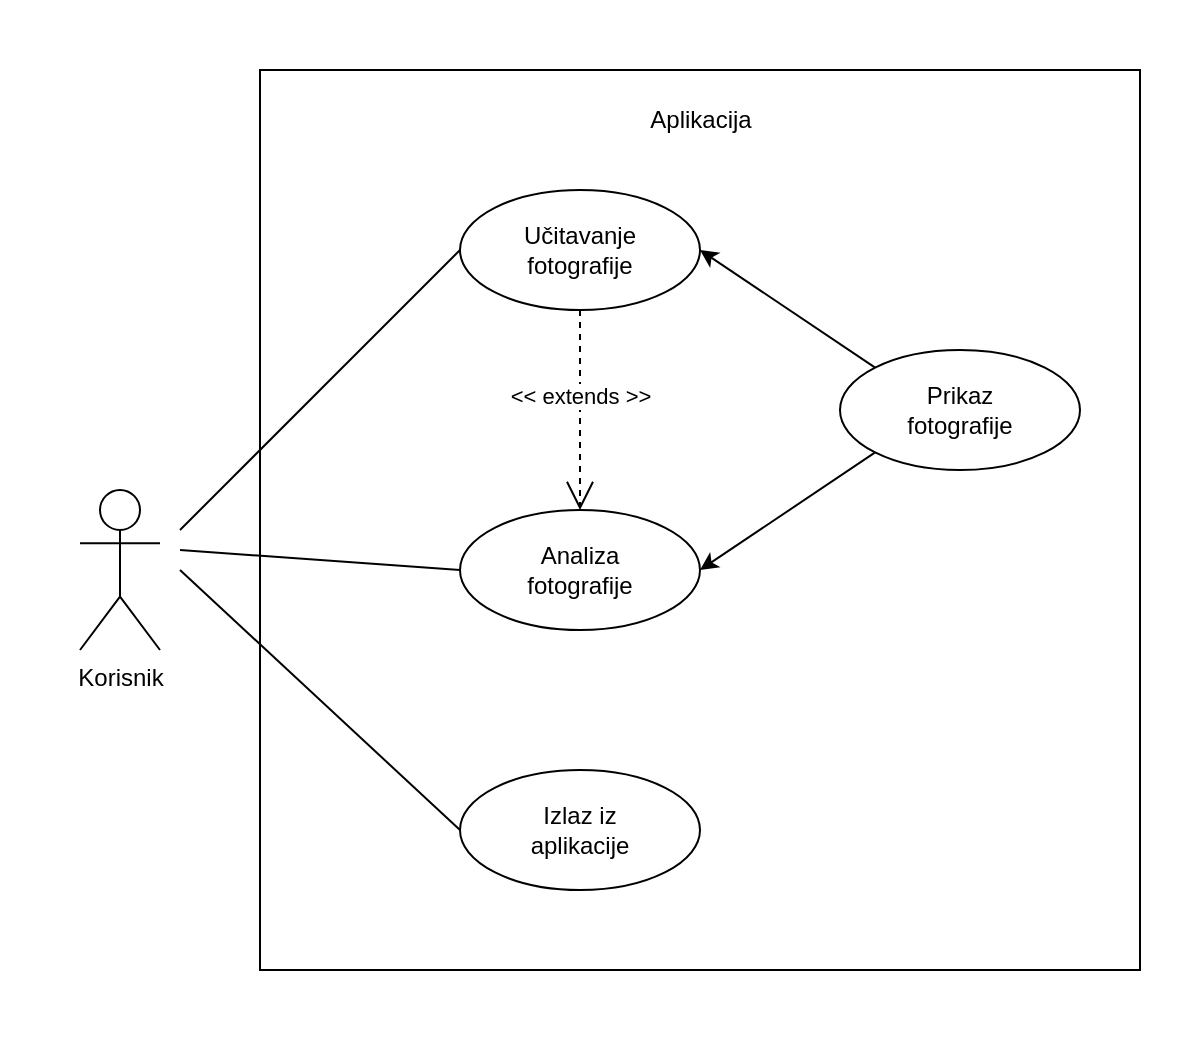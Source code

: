 <mxfile version="24.4.0" type="device" pages="8">
  <diagram name="Use case diagram" id="4jNnSHr2j0zC8i6yf4AK">
    <mxGraphModel dx="1646" dy="933" grid="1" gridSize="10" guides="1" tooltips="1" connect="1" arrows="1" fold="1" page="1" pageScale="1" pageWidth="827" pageHeight="1169" math="0" shadow="0">
      <root>
        <mxCell id="0" />
        <mxCell id="1" parent="0" />
        <mxCell id="P25QqLly6whXgiICaYZN-23" value="" style="rounded=0;whiteSpace=wrap;html=1;" parent="1" vertex="1">
          <mxGeometry x="170" y="90" width="440" height="450" as="geometry" />
        </mxCell>
        <mxCell id="P25QqLly6whXgiICaYZN-2" value="Korisnik" style="shape=umlActor;verticalLabelPosition=bottom;verticalAlign=top;html=1;outlineConnect=0;" parent="1" vertex="1">
          <mxGeometry x="80" y="300" width="40" height="80" as="geometry" />
        </mxCell>
        <mxCell id="P25QqLly6whXgiICaYZN-4" value="Učitavanje&lt;div&gt;fotografije&lt;/div&gt;" style="ellipse;whiteSpace=wrap;html=1;" parent="1" vertex="1">
          <mxGeometry x="270" y="150" width="120" height="60" as="geometry" />
        </mxCell>
        <mxCell id="P25QqLly6whXgiICaYZN-7" value="Analiza&lt;br&gt;fotografije" style="ellipse;whiteSpace=wrap;html=1;" parent="1" vertex="1">
          <mxGeometry x="270" y="310" width="120" height="60" as="geometry" />
        </mxCell>
        <mxCell id="P25QqLly6whXgiICaYZN-8" value="Izlaz iz&lt;div&gt;aplikacije&lt;/div&gt;" style="ellipse;whiteSpace=wrap;html=1;" parent="1" vertex="1">
          <mxGeometry x="270" y="440" width="120" height="60" as="geometry" />
        </mxCell>
        <mxCell id="P25QqLly6whXgiICaYZN-13" value="Prikaz&lt;div&gt;fotografije&lt;/div&gt;" style="ellipse;whiteSpace=wrap;html=1;" parent="1" vertex="1">
          <mxGeometry x="460" y="230" width="120" height="60" as="geometry" />
        </mxCell>
        <mxCell id="P25QqLly6whXgiICaYZN-14" value="" style="endArrow=none;html=1;rounded=0;entryX=0;entryY=0.5;entryDx=0;entryDy=0;" parent="1" target="P25QqLly6whXgiICaYZN-4" edge="1">
          <mxGeometry width="50" height="50" relative="1" as="geometry">
            <mxPoint x="130" y="320" as="sourcePoint" />
            <mxPoint x="280" y="250" as="targetPoint" />
          </mxGeometry>
        </mxCell>
        <mxCell id="P25QqLly6whXgiICaYZN-15" value="" style="endArrow=none;html=1;rounded=0;entryX=0;entryY=0.5;entryDx=0;entryDy=0;" parent="1" target="P25QqLly6whXgiICaYZN-7" edge="1">
          <mxGeometry width="50" height="50" relative="1" as="geometry">
            <mxPoint x="130" y="330" as="sourcePoint" />
            <mxPoint x="280" y="350" as="targetPoint" />
          </mxGeometry>
        </mxCell>
        <mxCell id="P25QqLly6whXgiICaYZN-16" value="" style="endArrow=none;html=1;rounded=0;exitX=0;exitY=0.5;exitDx=0;exitDy=0;" parent="1" source="P25QqLly6whXgiICaYZN-8" edge="1">
          <mxGeometry width="50" height="50" relative="1" as="geometry">
            <mxPoint x="390" y="390" as="sourcePoint" />
            <mxPoint x="130" y="340" as="targetPoint" />
          </mxGeometry>
        </mxCell>
        <mxCell id="P25QqLly6whXgiICaYZN-18" value="" style="endArrow=classic;html=1;rounded=0;entryX=1;entryY=0.5;entryDx=0;entryDy=0;exitX=0;exitY=0;exitDx=0;exitDy=0;" parent="1" source="P25QqLly6whXgiICaYZN-13" target="P25QqLly6whXgiICaYZN-4" edge="1">
          <mxGeometry width="50" height="50" relative="1" as="geometry">
            <mxPoint x="390" y="390" as="sourcePoint" />
            <mxPoint x="440" y="340" as="targetPoint" />
          </mxGeometry>
        </mxCell>
        <mxCell id="P25QqLly6whXgiICaYZN-19" value="" style="endArrow=classic;html=1;rounded=0;exitX=0;exitY=1;exitDx=0;exitDy=0;entryX=1;entryY=0.5;entryDx=0;entryDy=0;" parent="1" source="P25QqLly6whXgiICaYZN-13" target="P25QqLly6whXgiICaYZN-7" edge="1">
          <mxGeometry width="50" height="50" relative="1" as="geometry">
            <mxPoint x="390" y="390" as="sourcePoint" />
            <mxPoint x="440" y="340" as="targetPoint" />
          </mxGeometry>
        </mxCell>
        <mxCell id="P25QqLly6whXgiICaYZN-21" value="" style="endArrow=open;endSize=12;dashed=1;html=1;rounded=0;entryX=0.5;entryY=0;entryDx=0;entryDy=0;exitX=0.5;exitY=1;exitDx=0;exitDy=0;" parent="1" source="P25QqLly6whXgiICaYZN-4" target="P25QqLly6whXgiICaYZN-7" edge="1">
          <mxGeometry width="160" relative="1" as="geometry">
            <mxPoint x="334" y="280" as="sourcePoint" />
            <mxPoint x="494" y="280" as="targetPoint" />
          </mxGeometry>
        </mxCell>
        <mxCell id="P25QqLly6whXgiICaYZN-22" value="&amp;lt;&amp;lt; extends &amp;gt;&amp;gt;" style="edgeLabel;html=1;align=center;verticalAlign=middle;resizable=0;points=[];" parent="P25QqLly6whXgiICaYZN-21" vertex="1" connectable="0">
          <mxGeometry x="-0.155" relative="1" as="geometry">
            <mxPoint as="offset" />
          </mxGeometry>
        </mxCell>
        <mxCell id="P25QqLly6whXgiICaYZN-25" value="Aplikacija" style="text;html=1;align=center;verticalAlign=middle;whiteSpace=wrap;rounded=0;" parent="1" vertex="1">
          <mxGeometry x="357.5" y="100" width="65" height="30" as="geometry" />
        </mxCell>
        <mxCell id="MCmazxJgtNk-IgUDyf3L-1" value="" style="rounded=0;whiteSpace=wrap;html=1;fillColor=none;strokeColor=none;" vertex="1" parent="1">
          <mxGeometry x="40" y="55" width="600" height="520" as="geometry" />
        </mxCell>
      </root>
    </mxGraphModel>
  </diagram>
  <diagram id="Xr8w60KJECK8BeRzlasY" name="sequence diagram - pokretanje i izlazak">
    <mxGraphModel dx="2473" dy="2102" grid="1" gridSize="10" guides="1" tooltips="1" connect="1" arrows="1" fold="1" page="1" pageScale="1" pageWidth="827" pageHeight="1169" math="0" shadow="0">
      <root>
        <mxCell id="0" />
        <mxCell id="1" parent="0" />
        <mxCell id="dOpOfz1vLFzTmDAA3g3N-1" value="Korisnik" style="shape=umlLifeline;perimeter=lifelinePerimeter;whiteSpace=wrap;html=1;container=1;dropTarget=0;collapsible=0;recursiveResize=0;outlineConnect=0;portConstraint=eastwest;newEdgeStyle={&quot;curved&quot;:0,&quot;rounded&quot;:0};" parent="1" vertex="1">
          <mxGeometry y="40" width="120" height="860" as="geometry" />
        </mxCell>
        <mxCell id="dt-qGcbIqvT0eRzoAeQn-1" value="Model" style="shape=umlLifeline;perimeter=lifelinePerimeter;whiteSpace=wrap;html=1;container=1;dropTarget=0;collapsible=0;recursiveResize=0;outlineConnect=0;portConstraint=eastwest;newEdgeStyle={&quot;curved&quot;:0,&quot;rounded&quot;:0};" parent="1" vertex="1">
          <mxGeometry x="880" y="160" width="120" height="660" as="geometry" />
        </mxCell>
        <mxCell id="dt-qGcbIqvT0eRzoAeQn-57" value="" style="html=1;points=[[0,0,0,0,5],[0,1,0,0,-5],[1,0,0,0,5],[1,1,0,0,-5]];perimeter=orthogonalPerimeter;outlineConnect=0;targetShapes=umlLifeline;portConstraint=eastwest;newEdgeStyle={&quot;curved&quot;:0,&quot;rounded&quot;:0};" parent="dt-qGcbIqvT0eRzoAeQn-1" vertex="1">
          <mxGeometry x="55" y="60" width="10" height="470" as="geometry" />
        </mxCell>
        <mxCell id="dsZ-IPraKD0lQCrrytZ1-7" value="__build_model()" style="html=1;align=left;spacingLeft=2;endArrow=block;rounded=0;edgeStyle=orthogonalEdgeStyle;curved=0;rounded=0;" parent="dt-qGcbIqvT0eRzoAeQn-1" target="dt-qGcbIqvT0eRzoAeQn-57" edge="1">
          <mxGeometry x="0.001" relative="1" as="geometry">
            <mxPoint x="65" y="160" as="sourcePoint" />
            <Array as="points">
              <mxPoint x="65" y="170" />
              <mxPoint x="95" y="170" />
              <mxPoint x="95" y="200" />
            </Array>
            <mxPoint as="offset" />
            <mxPoint x="70" y="190.0" as="targetPoint" />
          </mxGeometry>
        </mxCell>
        <mxCell id="dsZ-IPraKD0lQCrrytZ1-4" value="&lt;div&gt;load_model(&#39;training.keras&#39;)&lt;br&gt;&lt;/div&gt;" style="html=1;align=left;spacingLeft=2;endArrow=block;rounded=0;edgeStyle=orthogonalEdgeStyle;curved=0;rounded=0;" parent="dt-qGcbIqvT0eRzoAeQn-1" target="dt-qGcbIqvT0eRzoAeQn-57" edge="1">
          <mxGeometry x="-0.002" relative="1" as="geometry">
            <mxPoint x="65" y="120" as="sourcePoint" />
            <Array as="points">
              <mxPoint x="95" y="120" />
              <mxPoint x="95" y="150" />
            </Array>
            <mxPoint as="offset" />
            <mxPoint x="70" y="140" as="targetPoint" />
          </mxGeometry>
        </mxCell>
        <mxCell id="dsZ-IPraKD0lQCrrytZ1-12" value="" style="html=1;points=[[0,0,0,0,5],[0,1,0,0,-5],[1,0,0,0,5],[1,1,0,0,-5]];perimeter=orthogonalPerimeter;outlineConnect=0;targetShapes=umlLifeline;portConstraint=eastwest;newEdgeStyle={&quot;curved&quot;:0,&quot;rounded&quot;:0};" parent="dt-qGcbIqvT0eRzoAeQn-1" vertex="1">
          <mxGeometry x="60" y="230" width="20" height="70" as="geometry" />
        </mxCell>
        <mxCell id="dsZ-IPraKD0lQCrrytZ1-13" value="__training()" style="html=1;align=left;spacingLeft=2;endArrow=block;rounded=0;edgeStyle=orthogonalEdgeStyle;curved=0;rounded=0;" parent="dt-qGcbIqvT0eRzoAeQn-1" target="dsZ-IPraKD0lQCrrytZ1-12" edge="1">
          <mxGeometry x="0.001" relative="1" as="geometry">
            <mxPoint x="65" y="210" as="sourcePoint" />
            <Array as="points">
              <mxPoint x="95" y="210" />
              <mxPoint x="95" y="230" />
            </Array>
            <mxPoint as="offset" />
          </mxGeometry>
        </mxCell>
        <mxCell id="dsZ-IPraKD0lQCrrytZ1-32" value="&lt;div&gt;__predict()&lt;/div&gt;" style="html=1;align=left;spacingLeft=2;endArrow=block;rounded=0;edgeStyle=orthogonalEdgeStyle;curved=0;rounded=0;" parent="dt-qGcbIqvT0eRzoAeQn-1" edge="1">
          <mxGeometry x="-0.001" relative="1" as="geometry">
            <mxPoint x="65" y="490" as="sourcePoint" />
            <Array as="points">
              <mxPoint x="95" y="490" />
              <mxPoint x="95" y="510" />
            </Array>
            <mxPoint as="offset" />
            <mxPoint x="65" y="510" as="targetPoint" />
          </mxGeometry>
        </mxCell>
        <mxCell id="dsZ-IPraKD0lQCrrytZ1-33" value="" style="html=1;points=[[0,0,0,0,5],[0,1,0,0,-5],[1,0,0,0,5],[1,1,0,0,-5]];perimeter=orthogonalPerimeter;outlineConnect=0;targetShapes=umlLifeline;portConstraint=eastwest;newEdgeStyle={&quot;curved&quot;:0,&quot;rounded&quot;:0};" parent="dt-qGcbIqvT0eRzoAeQn-1" vertex="1">
          <mxGeometry x="60" y="500" width="10" height="20" as="geometry" />
        </mxCell>
        <mxCell id="dt-qGcbIqvT0eRzoAeQn-18" value="Queue" style="shape=umlLifeline;perimeter=lifelinePerimeter;whiteSpace=wrap;html=1;container=1;dropTarget=0;collapsible=0;recursiveResize=0;outlineConnect=0;portConstraint=eastwest;newEdgeStyle={&quot;curved&quot;:0,&quot;rounded&quot;:0};" parent="1" vertex="1">
          <mxGeometry x="640" y="80" width="120" height="780" as="geometry" />
        </mxCell>
        <mxCell id="dOpOfz1vLFzTmDAA3g3N-4" value="Interface" style="shape=umlLifeline;perimeter=lifelinePerimeter;whiteSpace=wrap;html=1;container=1;dropTarget=0;collapsible=0;recursiveResize=0;outlineConnect=0;portConstraint=eastwest;newEdgeStyle={&quot;curved&quot;:0,&quot;rounded&quot;:0};" parent="1" vertex="1">
          <mxGeometry x="400" y="120" width="120" height="690" as="geometry" />
        </mxCell>
        <mxCell id="J8gR3V7ayA8lsjcPRTFk-8" value="" style="shape=umlDestroy;whiteSpace=wrap;html=1;strokeWidth=3;targetShapes=umlLifeline;" parent="dOpOfz1vLFzTmDAA3g3N-4" vertex="1">
          <mxGeometry x="50" y="680" width="20" height="20" as="geometry" />
        </mxCell>
        <mxCell id="dt-qGcbIqvT0eRzoAeQn-44" value="" style="endArrow=classic;html=1;rounded=0;" parent="1" edge="1">
          <mxGeometry width="50" height="50" relative="1" as="geometry">
            <mxPoint x="259.996" y="100.0" as="sourcePoint" />
            <mxPoint x="640" y="100" as="targetPoint" />
          </mxGeometry>
        </mxCell>
        <mxCell id="dt-qGcbIqvT0eRzoAeQn-47" value="&amp;lt;&amp;lt; create &amp;gt;&amp;gt;" style="edgeLabel;html=1;align=center;verticalAlign=middle;resizable=0;points=[];" parent="dt-qGcbIqvT0eRzoAeQn-44" vertex="1" connectable="0">
          <mxGeometry x="-0.001" y="1" relative="1" as="geometry">
            <mxPoint as="offset" />
          </mxGeometry>
        </mxCell>
        <mxCell id="dt-qGcbIqvT0eRzoAeQn-45" value="" style="endArrow=classic;html=1;rounded=0;" parent="1" edge="1">
          <mxGeometry width="50" height="50" relative="1" as="geometry">
            <mxPoint x="261" y="140" as="sourcePoint" />
            <mxPoint x="400" y="140" as="targetPoint" />
          </mxGeometry>
        </mxCell>
        <mxCell id="dt-qGcbIqvT0eRzoAeQn-48" value="&amp;lt;&amp;lt; create &amp;gt;&amp;gt;" style="edgeLabel;html=1;align=center;verticalAlign=middle;resizable=0;points=[];" parent="dt-qGcbIqvT0eRzoAeQn-45" vertex="1" connectable="0">
          <mxGeometry x="-0.0" y="-1" relative="1" as="geometry">
            <mxPoint y="-2" as="offset" />
          </mxGeometry>
        </mxCell>
        <mxCell id="dOpOfz1vLFzTmDAA3g3N-3" value="Main" style="shape=umlLifeline;perimeter=lifelinePerimeter;whiteSpace=wrap;html=1;container=1;dropTarget=0;collapsible=0;recursiveResize=0;outlineConnect=0;portConstraint=eastwest;newEdgeStyle={&quot;curved&quot;:0,&quot;rounded&quot;:0};" parent="1" vertex="1">
          <mxGeometry x="200" y="40" width="120" height="840" as="geometry" />
        </mxCell>
        <mxCell id="dt-qGcbIqvT0eRzoAeQn-43" value="" style="html=1;points=[[0,0,0,0,5],[0,1,0,0,-5],[1,0,0,0,5],[1,1,0,0,-5]];perimeter=orthogonalPerimeter;outlineConnect=0;targetShapes=umlLifeline;portConstraint=eastwest;newEdgeStyle={&quot;curved&quot;:0,&quot;rounded&quot;:0};" parent="dOpOfz1vLFzTmDAA3g3N-3" vertex="1">
          <mxGeometry x="55" y="60" width="10" height="160" as="geometry" />
        </mxCell>
        <mxCell id="dt-qGcbIqvT0eRzoAeQn-41" value="" style="endArrow=classic;html=1;rounded=0;" parent="1" edge="1">
          <mxGeometry width="50" height="50" relative="1" as="geometry">
            <mxPoint x="59.591" y="100" as="sourcePoint" />
            <mxPoint x="259.5" y="100" as="targetPoint" />
          </mxGeometry>
        </mxCell>
        <mxCell id="dt-qGcbIqvT0eRzoAeQn-42" value="Pokretanje aplikacije" style="edgeLabel;html=1;align=center;verticalAlign=middle;resizable=0;points=[];" parent="dt-qGcbIqvT0eRzoAeQn-41" vertex="1" connectable="0">
          <mxGeometry x="-0.004" y="2" relative="1" as="geometry">
            <mxPoint y="1" as="offset" />
          </mxGeometry>
        </mxCell>
        <mxCell id="dt-qGcbIqvT0eRzoAeQn-55" value="" style="endArrow=classic;html=1;rounded=0;" parent="1" source="dt-qGcbIqvT0eRzoAeQn-43" target="dsZ-IPraKD0lQCrrytZ1-38" edge="1">
          <mxGeometry width="50" height="50" relative="1" as="geometry">
            <mxPoint x="260" y="260" as="sourcePoint" />
            <mxPoint x="455" y="260" as="targetPoint" />
            <Array as="points">
              <mxPoint x="315" y="260" />
            </Array>
          </mxGeometry>
        </mxCell>
        <mxCell id="dt-qGcbIqvT0eRzoAeQn-56" value="run()" style="edgeLabel;html=1;align=center;verticalAlign=middle;resizable=0;points=[];" parent="dt-qGcbIqvT0eRzoAeQn-55" vertex="1" connectable="0">
          <mxGeometry x="-0.039" relative="1" as="geometry">
            <mxPoint as="offset" />
          </mxGeometry>
        </mxCell>
        <mxCell id="VcjHCvIWC9UtbydRh7yV-1" value="pokretanje i izlazak iz aplikacije" style="shape=umlFrame;whiteSpace=wrap;html=1;pointerEvents=0;width=240;height=40;" parent="1" vertex="1">
          <mxGeometry x="-20" y="-20" width="1200" height="920" as="geometry" />
        </mxCell>
        <mxCell id="dsZ-IPraKD0lQCrrytZ1-2" value="alt" style="shape=umlFrame;whiteSpace=wrap;html=1;pointerEvents=0;width=60;height=30;" parent="1" vertex="1">
          <mxGeometry x="760" y="230" width="400" height="240" as="geometry" />
        </mxCell>
        <mxCell id="dsZ-IPraKD0lQCrrytZ1-8" value="" style="endArrow=none;dashed=1;html=1;rounded=0;exitX=-0.005;exitY=0.347;exitDx=0;exitDy=0;exitPerimeter=0;" parent="1" target="dsZ-IPraKD0lQCrrytZ1-2" edge="1">
          <mxGeometry width="50" height="50" relative="1" as="geometry">
            <mxPoint x="760.0" y="340.26" as="sourcePoint" />
            <mxPoint x="1101.7" y="340.0" as="targetPoint" />
          </mxGeometry>
        </mxCell>
        <mxCell id="dsZ-IPraKD0lQCrrytZ1-16" value="" style="endArrow=none;dashed=1;html=1;rounded=0;" parent="1" edge="1">
          <mxGeometry width="50" height="50" relative="1" as="geometry">
            <mxPoint x="1160" y="320" as="sourcePoint" />
            <mxPoint x="760" y="320" as="targetPoint" />
          </mxGeometry>
        </mxCell>
        <mxCell id="dsZ-IPraKD0lQCrrytZ1-19" value="loop" style="shape=umlFrame;whiteSpace=wrap;html=1;pointerEvents=0;width=60;height=30;" parent="1" vertex="1">
          <mxGeometry x="760" y="470" width="400" height="280" as="geometry" />
        </mxCell>
        <mxCell id="dsZ-IPraKD0lQCrrytZ1-21" value="[else]" style="text;html=1;align=left;verticalAlign=middle;whiteSpace=wrap;rounded=0;" parent="1" vertex="1">
          <mxGeometry x="767" y="320" width="60" height="30" as="geometry" />
        </mxCell>
        <mxCell id="dsZ-IPraKD0lQCrrytZ1-22" value="[os.path.exists(&#39;training.keras&#39;)]" style="text;html=1;align=left;verticalAlign=middle;whiteSpace=wrap;rounded=0;" parent="1" vertex="1">
          <mxGeometry x="767" y="260" width="181" height="30" as="geometry" />
        </mxCell>
        <mxCell id="dsZ-IPraKD0lQCrrytZ1-23" value="[True]" style="text;html=1;align=left;verticalAlign=middle;whiteSpace=wrap;rounded=0;" parent="1" vertex="1">
          <mxGeometry x="767" y="500" width="60" height="30" as="geometry" />
        </mxCell>
        <mxCell id="dsZ-IPraKD0lQCrrytZ1-24" value="alt" style="shape=umlFrame;whiteSpace=wrap;html=1;pointerEvents=0;width=60;height=30;" parent="1" vertex="1">
          <mxGeometry x="820" y="520" width="300" height="210" as="geometry" />
        </mxCell>
        <mxCell id="dsZ-IPraKD0lQCrrytZ1-25" value="[self.__is_ready]" style="text;html=1;align=left;verticalAlign=middle;whiteSpace=wrap;rounded=0;" parent="1" vertex="1">
          <mxGeometry x="827" y="550" width="60" height="30" as="geometry" />
        </mxCell>
        <mxCell id="dsZ-IPraKD0lQCrrytZ1-26" value="" style="endArrow=classic;html=1;rounded=0;" parent="1" edge="1">
          <mxGeometry width="50" height="50" relative="1" as="geometry">
            <mxPoint x="935" y="600" as="sourcePoint" />
            <mxPoint x="699.987" y="600" as="targetPoint" />
          </mxGeometry>
        </mxCell>
        <mxCell id="dsZ-IPraKD0lQCrrytZ1-27" value="&amp;lt;&amp;lt; async &amp;gt;&amp;gt;&amp;nbsp;&lt;div&gt;get()&lt;/div&gt;" style="edgeLabel;html=1;align=center;verticalAlign=middle;resizable=0;points=[];" parent="dsZ-IPraKD0lQCrrytZ1-26" vertex="1" connectable="0">
          <mxGeometry x="-0.017" y="-1" relative="1" as="geometry">
            <mxPoint as="offset" />
          </mxGeometry>
        </mxCell>
        <mxCell id="dsZ-IPraKD0lQCrrytZ1-29" value="" style="html=1;verticalAlign=bottom;endArrow=openAsync;dashed=1;endSize=8;curved=0;rounded=0;endFill=0;" parent="1" edge="1">
          <mxGeometry relative="1" as="geometry">
            <mxPoint x="699.987" y="640" as="sourcePoint" />
            <mxPoint x="935" y="640" as="targetPoint" />
          </mxGeometry>
        </mxCell>
        <mxCell id="dsZ-IPraKD0lQCrrytZ1-31" value="&amp;lt;&amp;lt; async &amp;gt;&amp;gt;&lt;div&gt;reply&lt;/div&gt;" style="edgeLabel;html=1;align=center;verticalAlign=middle;resizable=0;points=[];" parent="dsZ-IPraKD0lQCrrytZ1-29" vertex="1" connectable="0">
          <mxGeometry x="0.017" y="1" relative="1" as="geometry">
            <mxPoint as="offset" />
          </mxGeometry>
        </mxCell>
        <mxCell id="dsZ-IPraKD0lQCrrytZ1-34" value="" style="endArrow=classic;html=1;rounded=0;" parent="1" edge="1">
          <mxGeometry width="50" height="50" relative="1" as="geometry">
            <mxPoint x="935" y="690" as="sourcePoint" />
            <mxPoint x="700.056" y="690" as="targetPoint" />
          </mxGeometry>
        </mxCell>
        <mxCell id="dsZ-IPraKD0lQCrrytZ1-35" value="&amp;lt;&amp;lt; async &amp;gt;&amp;gt;&amp;nbsp;&lt;div&gt;put()&lt;/div&gt;" style="edgeLabel;html=1;align=center;verticalAlign=middle;resizable=0;points=[];" parent="dsZ-IPraKD0lQCrrytZ1-34" vertex="1" connectable="0">
          <mxGeometry x="-0.017" y="-1" relative="1" as="geometry">
            <mxPoint as="offset" />
          </mxGeometry>
        </mxCell>
        <mxCell id="dsZ-IPraKD0lQCrrytZ1-38" value="" style="html=1;points=[[0,0,0,0,5],[0,1,0,0,-5],[1,0,0,0,5],[1,1,0,0,-5]];perimeter=orthogonalPerimeter;outlineConnect=0;targetShapes=umlLifeline;portConstraint=eastwest;newEdgeStyle={&quot;curved&quot;:0,&quot;rounded&quot;:0};" parent="1" vertex="1">
          <mxGeometry x="455" y="260" width="10" height="510" as="geometry" />
        </mxCell>
        <mxCell id="dt-qGcbIqvT0eRzoAeQn-46" value="" style="endArrow=classic;html=1;rounded=0;" parent="1" source="dt-qGcbIqvT0eRzoAeQn-43" edge="1">
          <mxGeometry width="50" height="50" relative="1" as="geometry">
            <mxPoint x="260" y="180" as="sourcePoint" />
            <mxPoint x="880" y="180" as="targetPoint" />
          </mxGeometry>
        </mxCell>
        <mxCell id="dt-qGcbIqvT0eRzoAeQn-49" value="&amp;lt;&amp;lt; create &amp;gt;&amp;gt;" style="edgeLabel;html=1;align=center;verticalAlign=middle;resizable=0;points=[];" parent="dt-qGcbIqvT0eRzoAeQn-46" vertex="1" connectable="0">
          <mxGeometry x="0.002" y="-1" relative="1" as="geometry">
            <mxPoint y="-2" as="offset" />
          </mxGeometry>
        </mxCell>
        <mxCell id="dt-qGcbIqvT0eRzoAeQn-53" value="" style="endArrow=classic;html=1;rounded=0;" parent="1" edge="1">
          <mxGeometry width="50" height="50" relative="1" as="geometry">
            <mxPoint x="265" y="220" as="sourcePoint" />
            <mxPoint x="937.25" y="220" as="targetPoint" />
          </mxGeometry>
        </mxCell>
        <mxCell id="dt-qGcbIqvT0eRzoAeQn-54" value="run()" style="edgeLabel;html=1;align=center;verticalAlign=middle;resizable=0;points=[];" parent="dt-qGcbIqvT0eRzoAeQn-53" vertex="1" connectable="0">
          <mxGeometry x="-0.001" y="-1" relative="1" as="geometry">
            <mxPoint y="-2" as="offset" />
          </mxGeometry>
        </mxCell>
        <mxCell id="dsZ-IPraKD0lQCrrytZ1-39" value="" style="endArrow=classic;html=1;rounded=0;" parent="1" target="dsZ-IPraKD0lQCrrytZ1-38" edge="1">
          <mxGeometry width="50" height="50" relative="1" as="geometry">
            <mxPoint x="59.591" y="770" as="sourcePoint" />
            <mxPoint x="259.5" y="770" as="targetPoint" />
          </mxGeometry>
        </mxCell>
        <mxCell id="dsZ-IPraKD0lQCrrytZ1-40" value="Izlazak iz aplikacije" style="edgeLabel;html=1;align=center;verticalAlign=middle;resizable=0;points=[];" parent="dsZ-IPraKD0lQCrrytZ1-39" vertex="1" connectable="0">
          <mxGeometry x="-0.024" y="4" relative="1" as="geometry">
            <mxPoint x="3" y="4" as="offset" />
          </mxGeometry>
        </mxCell>
        <mxCell id="J8gR3V7ayA8lsjcPRTFk-1" value="" style="html=1;verticalAlign=bottom;endArrow=open;dashed=1;endSize=8;curved=0;rounded=0;" parent="1" edge="1">
          <mxGeometry relative="1" as="geometry">
            <mxPoint x="455" y="280" as="sourcePoint" />
            <mxPoint x="59.894" y="280" as="targetPoint" />
          </mxGeometry>
        </mxCell>
        <mxCell id="J8gR3V7ayA8lsjcPRTFk-2" value="Prikaz grafičkog&lt;div&gt;korisničkog prozora&lt;/div&gt;" style="edgeLabel;html=1;align=center;verticalAlign=middle;resizable=0;points=[];" parent="J8gR3V7ayA8lsjcPRTFk-1" vertex="1" connectable="0">
          <mxGeometry x="0.017" y="1" relative="1" as="geometry">
            <mxPoint as="offset" />
          </mxGeometry>
        </mxCell>
        <mxCell id="J8gR3V7ayA8lsjcPRTFk-4" value="" style="endArrow=classic;html=1;rounded=0;" parent="1" edge="1">
          <mxGeometry width="50" height="50" relative="1" as="geometry">
            <mxPoint x="459.5" y="791" as="sourcePoint" />
            <mxPoint x="259.855" y="791" as="targetPoint" />
          </mxGeometry>
        </mxCell>
        <mxCell id="J8gR3V7ayA8lsjcPRTFk-5" value="on_close()" style="edgeLabel;html=1;align=center;verticalAlign=middle;resizable=0;points=[];" parent="J8gR3V7ayA8lsjcPRTFk-4" vertex="1" connectable="0">
          <mxGeometry x="-0.007" y="-1" relative="1" as="geometry">
            <mxPoint as="offset" />
          </mxGeometry>
        </mxCell>
        <mxCell id="J8gR3V7ayA8lsjcPRTFk-6" value="" style="html=1;verticalAlign=bottom;endArrow=open;dashed=1;endSize=8;curved=0;rounded=0;" parent="1" edge="1">
          <mxGeometry relative="1" as="geometry">
            <mxPoint x="260.045" y="810" as="sourcePoint" />
            <mxPoint x="450" y="810" as="targetPoint" />
          </mxGeometry>
        </mxCell>
        <mxCell id="J8gR3V7ayA8lsjcPRTFk-7" value="&amp;lt;&amp;lt; delete &amp;gt;&amp;gt;" style="edgeLabel;html=1;align=center;verticalAlign=middle;resizable=0;points=[];" parent="J8gR3V7ayA8lsjcPRTFk-6" vertex="1" connectable="0">
          <mxGeometry x="0.017" y="1" relative="1" as="geometry">
            <mxPoint as="offset" />
          </mxGeometry>
        </mxCell>
        <mxCell id="J8gR3V7ayA8lsjcPRTFk-10" value="" style="endArrow=classic;html=1;rounded=0;" parent="1" edge="1">
          <mxGeometry width="50" height="50" relative="1" as="geometry">
            <mxPoint x="259.894" y="823" as="sourcePoint" />
            <mxPoint x="930" y="824" as="targetPoint" />
          </mxGeometry>
        </mxCell>
        <mxCell id="J8gR3V7ayA8lsjcPRTFk-11" value="join()" style="edgeLabel;html=1;align=center;verticalAlign=middle;resizable=0;points=[];" parent="J8gR3V7ayA8lsjcPRTFk-10" vertex="1" connectable="0">
          <mxGeometry x="-0.001" relative="1" as="geometry">
            <mxPoint y="-1" as="offset" />
          </mxGeometry>
        </mxCell>
        <mxCell id="J8gR3V7ayA8lsjcPRTFk-12" value="" style="shape=umlDestroy;whiteSpace=wrap;html=1;strokeWidth=3;targetShapes=umlLifeline;" parent="1" vertex="1">
          <mxGeometry x="930" y="814" width="20" height="20" as="geometry" />
        </mxCell>
        <mxCell id="J8gR3V7ayA8lsjcPRTFk-15" value="" style="endArrow=classic;html=1;rounded=0;" parent="1" edge="1">
          <mxGeometry width="50" height="50" relative="1" as="geometry">
            <mxPoint x="259.81" y="860" as="sourcePoint" />
            <mxPoint x="690" y="860" as="targetPoint" />
          </mxGeometry>
        </mxCell>
        <mxCell id="J8gR3V7ayA8lsjcPRTFk-16" value="&amp;lt;&amp;lt; delete &amp;gt;&amp;gt;" style="edgeLabel;html=1;align=center;verticalAlign=middle;resizable=0;points=[];" parent="J8gR3V7ayA8lsjcPRTFk-15" vertex="1" connectable="0">
          <mxGeometry x="-0.004" relative="1" as="geometry">
            <mxPoint y="-1" as="offset" />
          </mxGeometry>
        </mxCell>
        <mxCell id="J8gR3V7ayA8lsjcPRTFk-17" value="" style="shape=umlDestroy;whiteSpace=wrap;html=1;strokeWidth=3;targetShapes=umlLifeline;" parent="1" vertex="1">
          <mxGeometry x="690" y="850" width="20" height="20" as="geometry" />
        </mxCell>
        <mxCell id="J8gR3V7ayA8lsjcPRTFk-18" value="" style="shape=umlDestroy;whiteSpace=wrap;html=1;strokeWidth=3;targetShapes=umlLifeline;" parent="1" vertex="1">
          <mxGeometry x="250" y="870" width="20" height="20" as="geometry" />
        </mxCell>
        <mxCell id="_Fw6s23tj4KpvurcO9bv-2" value="" style="html=1;points=[[0,0,0,0,5],[0,1,0,0,-5],[1,0,0,0,5],[1,1,0,0,-5]];perimeter=orthogonalPerimeter;outlineConnect=0;targetShapes=umlLifeline;portConstraint=eastwest;newEdgeStyle={&quot;curved&quot;:0,&quot;rounded&quot;:0};" parent="1" vertex="1">
          <mxGeometry x="250" y="790" width="10" height="70" as="geometry" />
        </mxCell>
        <mxCell id="_Fw6s23tj4KpvurcO9bv-1" value="par" style="shape=umlFrame;whiteSpace=wrap;html=1;pointerEvents=0;strokeColor=#000000;strokeWidth=3;" parent="1" vertex="1">
          <mxGeometry x="160" y="210" width="1010" height="630" as="geometry" />
        </mxCell>
        <mxCell id="_Fw6s23tj4KpvurcO9bv-3" value="" style="endArrow=none;dashed=1;html=1;rounded=0;strokeColor=#000000;strokeWidth=3;" parent="1" edge="1">
          <mxGeometry width="50" height="50" relative="1" as="geometry">
            <mxPoint x="660" y="840" as="sourcePoint" />
            <mxPoint x="660" y="210" as="targetPoint" />
          </mxGeometry>
        </mxCell>
      </root>
    </mxGraphModel>
  </diagram>
  <diagram name="Sequence diagram - ucitavanje fotografije" id="2ZxXyUmWXPbJVPDQs77G">
    <mxGraphModel dx="1372" dy="1947" grid="1" gridSize="10" guides="1" tooltips="1" connect="1" arrows="1" fold="1" page="1" pageScale="1" pageWidth="827" pageHeight="1169" math="0" shadow="0">
      <root>
        <mxCell id="wtjVBoTyvKKEvYA9afLp-0" />
        <mxCell id="wtjVBoTyvKKEvYA9afLp-1" parent="wtjVBoTyvKKEvYA9afLp-0" />
        <mxCell id="wtjVBoTyvKKEvYA9afLp-2" value="Korisnik" style="shape=umlLifeline;perimeter=lifelinePerimeter;whiteSpace=wrap;html=1;container=1;dropTarget=0;collapsible=0;recursiveResize=0;outlineConnect=0;portConstraint=eastwest;newEdgeStyle={&quot;curved&quot;:0,&quot;rounded&quot;:0};" parent="wtjVBoTyvKKEvYA9afLp-1" vertex="1">
          <mxGeometry x="40" y="40" width="120" height="400" as="geometry" />
        </mxCell>
        <mxCell id="wtjVBoTyvKKEvYA9afLp-6" value="Interface" style="shape=umlLifeline;perimeter=lifelinePerimeter;whiteSpace=wrap;html=1;container=1;dropTarget=0;collapsible=0;recursiveResize=0;outlineConnect=0;portConstraint=eastwest;newEdgeStyle={&quot;curved&quot;:0,&quot;rounded&quot;:0};" parent="wtjVBoTyvKKEvYA9afLp-1" vertex="1">
          <mxGeometry x="280" y="40" width="120" height="400" as="geometry" />
        </mxCell>
        <mxCell id="_V62u30r80S71SeCX6Jt-2" value="" style="html=1;points=[[0,0,0,0,5],[0,1,0,0,-5],[1,0,0,0,5],[1,1,0,0,-5]];perimeter=orthogonalPerimeter;outlineConnect=0;targetShapes=umlLifeline;portConstraint=eastwest;newEdgeStyle={&quot;curved&quot;:0,&quot;rounded&quot;:0};" parent="wtjVBoTyvKKEvYA9afLp-6" vertex="1">
          <mxGeometry x="55" y="130" width="10" height="30" as="geometry" />
        </mxCell>
        <mxCell id="_V62u30r80S71SeCX6Jt-3" value="filedialog.&lt;div&gt;askopenfilename()&lt;/div&gt;" style="html=1;align=left;spacingLeft=2;endArrow=block;rounded=0;edgeStyle=orthogonalEdgeStyle;curved=0;rounded=0;" parent="wtjVBoTyvKKEvYA9afLp-6" target="_V62u30r80S71SeCX6Jt-2" edge="1">
          <mxGeometry x="0.002" relative="1" as="geometry">
            <mxPoint x="59" y="110" as="sourcePoint" />
            <Array as="points">
              <mxPoint x="89" y="110" />
              <mxPoint x="89" y="130" />
            </Array>
            <mxPoint as="offset" />
          </mxGeometry>
        </mxCell>
        <mxCell id="mD4vXo31ul6YP5Hf1BXU-0" value="" style="html=1;points=[[0,0,0,0,5],[0,1,0,0,-5],[1,0,0,0,5],[1,1,0,0,-5]];perimeter=orthogonalPerimeter;outlineConnect=0;targetShapes=umlLifeline;portConstraint=eastwest;newEdgeStyle={&quot;curved&quot;:0,&quot;rounded&quot;:0};" parent="wtjVBoTyvKKEvYA9afLp-6" vertex="1">
          <mxGeometry x="55" y="210.03" width="10" height="79.97" as="geometry" />
        </mxCell>
        <mxCell id="mD4vXo31ul6YP5Hf1BXU-1" value="_display(file_path)" style="html=1;align=left;spacingLeft=2;endArrow=block;rounded=0;edgeStyle=orthogonalEdgeStyle;curved=0;rounded=0;" parent="wtjVBoTyvKKEvYA9afLp-6" target="mD4vXo31ul6YP5Hf1BXU-0" edge="1">
          <mxGeometry x="0.002" relative="1" as="geometry">
            <mxPoint x="59" y="190.03" as="sourcePoint" />
            <Array as="points">
              <mxPoint x="89" y="190.03" />
              <mxPoint x="89" y="210.03" />
            </Array>
            <mxPoint as="offset" />
          </mxGeometry>
        </mxCell>
        <mxCell id="jLdsjSYFe6SR4HDCl_rm-0" value="" style="endArrow=classic;html=1;rounded=0;" parent="wtjVBoTyvKKEvYA9afLp-1" edge="1">
          <mxGeometry width="50" height="50" relative="1" as="geometry">
            <mxPoint x="99.7" y="120" as="sourcePoint" />
            <mxPoint x="339.5" y="120" as="targetPoint" />
          </mxGeometry>
        </mxCell>
        <mxCell id="jLdsjSYFe6SR4HDCl_rm-1" value="Učitavanje&lt;div&gt;fotografije&lt;/div&gt;" style="edgeLabel;html=1;align=center;verticalAlign=middle;resizable=0;points=[];" parent="jLdsjSYFe6SR4HDCl_rm-0" vertex="1" connectable="0">
          <mxGeometry x="0.002" y="1" relative="1" as="geometry">
            <mxPoint as="offset" />
          </mxGeometry>
        </mxCell>
        <mxCell id="GtFXsh8Wwc4AO82DT0nY-1" value="alt" style="shape=umlFrame;whiteSpace=wrap;html=1;pointerEvents=0;" parent="wtjVBoTyvKKEvYA9afLp-1" vertex="1">
          <mxGeometry x="210" y="210" width="260" height="140" as="geometry" />
        </mxCell>
        <mxCell id="GtFXsh8Wwc4AO82DT0nY-2" value="[file_path]" style="text;html=1;align=left;verticalAlign=middle;whiteSpace=wrap;rounded=0;" parent="wtjVBoTyvKKEvYA9afLp-1" vertex="1">
          <mxGeometry x="217" y="238" width="60" height="30" as="geometry" />
        </mxCell>
        <mxCell id="WIgrsJLoaZY1VVSZeSZ2-0" value="" style="html=1;verticalAlign=bottom;endArrow=open;dashed=1;endSize=8;curved=0;rounded=0;" parent="wtjVBoTyvKKEvYA9afLp-1" edge="1">
          <mxGeometry relative="1" as="geometry">
            <mxPoint x="339.5" y="330" as="sourcePoint" />
            <mxPoint x="99.959" y="330" as="targetPoint" />
          </mxGeometry>
        </mxCell>
        <mxCell id="WIgrsJLoaZY1VVSZeSZ2-1" value="prikazivanje&lt;br&gt;fotografije" style="edgeLabel;html=1;align=center;verticalAlign=middle;resizable=0;points=[];" parent="WIgrsJLoaZY1VVSZeSZ2-0" vertex="1" connectable="0">
          <mxGeometry x="0.017" y="1" relative="1" as="geometry">
            <mxPoint as="offset" />
          </mxGeometry>
        </mxCell>
        <mxCell id="-vsGjPBAeCRaT0xJ0by6-0" value="Učitavanje fotografije" style="shape=umlFrame;whiteSpace=wrap;html=1;pointerEvents=0;width=180;height=30;" parent="wtjVBoTyvKKEvYA9afLp-1" vertex="1">
          <mxGeometry x="20" y="-10" width="480" height="450" as="geometry" />
        </mxCell>
      </root>
    </mxGraphModel>
  </diagram>
  <diagram name="Sequence diagram - analiza fotografije" id="hR5AHeKxmE_8JDLunc3v">
    <mxGraphModel dx="1646" dy="2102" grid="1" gridSize="10" guides="1" tooltips="1" connect="1" arrows="1" fold="1" page="1" pageScale="1" pageWidth="827" pageHeight="1169" math="0" shadow="0">
      <root>
        <mxCell id="VV-5IjWH8E_6RBIJeMTU-0" />
        <mxCell id="VV-5IjWH8E_6RBIJeMTU-1" parent="VV-5IjWH8E_6RBIJeMTU-0" />
        <mxCell id="VV-5IjWH8E_6RBIJeMTU-2" value="Korisnik" style="shape=umlLifeline;perimeter=lifelinePerimeter;whiteSpace=wrap;html=1;container=1;dropTarget=0;collapsible=0;recursiveResize=0;outlineConnect=0;portConstraint=eastwest;newEdgeStyle={&quot;curved&quot;:0,&quot;rounded&quot;:0};" parent="VV-5IjWH8E_6RBIJeMTU-1" vertex="1">
          <mxGeometry x="40" y="40" width="120" height="390" as="geometry" />
        </mxCell>
        <mxCell id="VV-5IjWH8E_6RBIJeMTU-4" value="Queue" style="shape=umlLifeline;perimeter=lifelinePerimeter;whiteSpace=wrap;html=1;container=1;dropTarget=0;collapsible=0;recursiveResize=0;outlineConnect=0;portConstraint=eastwest;newEdgeStyle={&quot;curved&quot;:0,&quot;rounded&quot;:0};" parent="VV-5IjWH8E_6RBIJeMTU-1" vertex="1">
          <mxGeometry x="520" y="40" width="120" height="390" as="geometry" />
        </mxCell>
        <mxCell id="VV-5IjWH8E_6RBIJeMTU-5" value="Interface" style="shape=umlLifeline;perimeter=lifelinePerimeter;whiteSpace=wrap;html=1;container=1;dropTarget=0;collapsible=0;recursiveResize=0;outlineConnect=0;portConstraint=eastwest;newEdgeStyle={&quot;curved&quot;:0,&quot;rounded&quot;:0};" parent="VV-5IjWH8E_6RBIJeMTU-1" vertex="1">
          <mxGeometry x="280" y="40" width="120" height="390" as="geometry" />
        </mxCell>
        <mxCell id="BM2EPSozQK7BZjrrR-YT-0" value="" style="html=1;points=[[0,0,0,0,5],[0,1,0,0,-5],[1,0,0,0,5],[1,1,0,0,-5]];perimeter=orthogonalPerimeter;outlineConnect=0;targetShapes=umlLifeline;portConstraint=eastwest;newEdgeStyle={&quot;curved&quot;:0,&quot;rounded&quot;:0};" parent="VV-5IjWH8E_6RBIJeMTU-5" vertex="1">
          <mxGeometry x="55.0" y="320" width="10" height="40" as="geometry" />
        </mxCell>
        <mxCell id="BM2EPSozQK7BZjrrR-YT-1" value="__display(result)" style="html=1;align=left;spacingLeft=2;endArrow=block;rounded=0;edgeStyle=orthogonalEdgeStyle;curved=0;rounded=0;" parent="VV-5IjWH8E_6RBIJeMTU-5" target="BM2EPSozQK7BZjrrR-YT-0" edge="1">
          <mxGeometry relative="1" as="geometry">
            <mxPoint x="60.0" y="300" as="sourcePoint" />
            <Array as="points">
              <mxPoint x="90.01" y="300" />
              <mxPoint x="90.01" y="320" />
            </Array>
          </mxGeometry>
        </mxCell>
        <mxCell id="GM93xStp7MVTMIgb7Es--0" value="" style="endArrow=classic;html=1;rounded=0;" parent="VV-5IjWH8E_6RBIJeMTU-1" edge="1">
          <mxGeometry width="50" height="50" relative="1" as="geometry">
            <mxPoint x="99.855" y="120.0" as="sourcePoint" />
            <mxPoint x="339.5" y="120.0" as="targetPoint" />
          </mxGeometry>
        </mxCell>
        <mxCell id="GM93xStp7MVTMIgb7Es--1" value="Analiza fotografije" style="edgeLabel;html=1;align=center;verticalAlign=middle;resizable=0;points=[];" parent="GM93xStp7MVTMIgb7Es--0" vertex="1" connectable="0">
          <mxGeometry x="-0.003" y="1" relative="1" as="geometry">
            <mxPoint as="offset" />
          </mxGeometry>
        </mxCell>
        <mxCell id="31RYOzpH1BBoBgjrybod-0" value="opt" style="shape=umlFrame;whiteSpace=wrap;html=1;pointerEvents=0;" parent="VV-5IjWH8E_6RBIJeMTU-1" vertex="1">
          <mxGeometry x="160" y="160" width="350" height="100" as="geometry" />
        </mxCell>
        <mxCell id="pdZ8yN9jgkS2AgWG_nOG-0" value="[not self.__picture_array]" style="text;html=1;align=left;verticalAlign=middle;whiteSpace=wrap;rounded=0;" parent="VV-5IjWH8E_6RBIJeMTU-1" vertex="1">
          <mxGeometry x="167" y="188" width="143" height="30" as="geometry" />
        </mxCell>
        <mxCell id="vxvwltVHMm3f772zs6-C-0" value="" style="html=1;points=[[0,0,0,0,5],[0,1,0,0,-5],[1,0,0,0,5],[1,1,0,0,-5]];perimeter=orthogonalPerimeter;outlineConnect=0;targetShapes=umlLifeline;portConstraint=eastwest;newEdgeStyle={&quot;curved&quot;:0,&quot;rounded&quot;:0};" parent="VV-5IjWH8E_6RBIJeMTU-1" vertex="1">
          <mxGeometry x="335" y="188" width="10" height="60" as="geometry" />
        </mxCell>
        <mxCell id="vxvwltVHMm3f772zs6-C-1" value="__select_and_display()" style="html=1;align=left;spacingLeft=2;endArrow=block;rounded=0;edgeStyle=orthogonalEdgeStyle;curved=0;rounded=0;" parent="VV-5IjWH8E_6RBIJeMTU-1" target="vxvwltVHMm3f772zs6-C-0" edge="1">
          <mxGeometry relative="1" as="geometry">
            <mxPoint x="340" y="171" as="sourcePoint" />
            <Array as="points">
              <mxPoint x="370" y="171" />
              <mxPoint x="370" y="190" />
            </Array>
          </mxGeometry>
        </mxCell>
        <mxCell id="vxvwltVHMm3f772zs6-C-2" value="" style="endArrow=classic;html=1;rounded=0;" parent="VV-5IjWH8E_6RBIJeMTU-1" edge="1">
          <mxGeometry width="50" height="50" relative="1" as="geometry">
            <mxPoint x="339.855" y="289.0" as="sourcePoint" />
            <mxPoint x="579.5" y="289.0" as="targetPoint" />
          </mxGeometry>
        </mxCell>
        <mxCell id="vxvwltVHMm3f772zs6-C-3" value="&amp;lt;&amp;lt; async &amp;gt;&amp;gt;&lt;div&gt;put()&lt;/div&gt;" style="edgeLabel;html=1;align=center;verticalAlign=middle;resizable=0;points=[];" parent="vxvwltVHMm3f772zs6-C-2" vertex="1" connectable="0">
          <mxGeometry x="-0.008" relative="1" as="geometry">
            <mxPoint y="-1" as="offset" />
          </mxGeometry>
        </mxCell>
        <mxCell id="Vwq82EQkS400A9hxrh1e-0" value="" style="html=1;verticalAlign=bottom;endArrow=openAsync;dashed=1;endSize=8;curved=0;rounded=0;endFill=0;" parent="VV-5IjWH8E_6RBIJeMTU-1" edge="1">
          <mxGeometry relative="1" as="geometry">
            <mxPoint x="579.5" y="321.0" as="sourcePoint" />
            <mxPoint x="339.855" y="321.0" as="targetPoint" />
          </mxGeometry>
        </mxCell>
        <mxCell id="Vwq82EQkS400A9hxrh1e-1" value="&amp;lt;&amp;lt; async &amp;gt;&amp;gt;&lt;div&gt;get()&lt;/div&gt;" style="edgeLabel;html=1;align=center;verticalAlign=middle;resizable=0;points=[];" parent="Vwq82EQkS400A9hxrh1e-0" vertex="1" connectable="0">
          <mxGeometry x="0.017" y="1" relative="1" as="geometry">
            <mxPoint y="-1" as="offset" />
          </mxGeometry>
        </mxCell>
        <mxCell id="bW128Jny91jjshegm_JY-0" value="" style="html=1;verticalAlign=bottom;endArrow=open;dashed=1;endSize=8;curved=0;rounded=0;" parent="VV-5IjWH8E_6RBIJeMTU-1" edge="1">
          <mxGeometry relative="1" as="geometry">
            <mxPoint x="335" y="400" as="sourcePoint" />
            <mxPoint x="100.233" y="400" as="targetPoint" />
          </mxGeometry>
        </mxCell>
        <mxCell id="bW128Jny91jjshegm_JY-1" value="prikazivanje&lt;div&gt;fotografije&lt;/div&gt;" style="edgeLabel;html=1;align=center;verticalAlign=middle;resizable=0;points=[];" parent="bW128Jny91jjshegm_JY-0" vertex="1" connectable="0">
          <mxGeometry x="0.017" y="1" relative="1" as="geometry">
            <mxPoint y="-2" as="offset" />
          </mxGeometry>
        </mxCell>
        <mxCell id="M_q-RMto2QmEJ2fSULvT-0" value="Analiza fotografije" style="shape=umlFrame;whiteSpace=wrap;html=1;pointerEvents=0;width=180;height=32;" parent="VV-5IjWH8E_6RBIJeMTU-1" vertex="1">
          <mxGeometry x="20" y="-12" width="640" height="442" as="geometry" />
        </mxCell>
      </root>
    </mxGraphModel>
  </diagram>
  <diagram id="wQDKZgF0vqxJNGfoDoCH" name="Class diagram">
    <mxGraphModel dx="2473" dy="933" grid="1" gridSize="10" guides="1" tooltips="1" connect="1" arrows="1" fold="1" page="1" pageScale="1" pageWidth="827" pageHeight="1169" math="0" shadow="0">
      <root>
        <mxCell id="0" />
        <mxCell id="1" parent="0" />
        <mxCell id="OOmvO0xU4txCv-QjgHfH-25" value="Fetcher" style="swimlane;fontStyle=1;align=center;verticalAlign=top;childLayout=stackLayout;horizontal=1;startSize=26;horizontalStack=0;resizeParent=1;resizeParentMax=0;resizeLast=0;collapsible=1;marginBottom=0;whiteSpace=wrap;html=1;" parent="1" vertex="1">
          <mxGeometry x="280" y="480" width="280" height="130" as="geometry">
            <mxRectangle x="80" y="80" width="90" height="30" as="alternateBounds" />
          </mxGeometry>
        </mxCell>
        <mxCell id="OOmvO0xU4txCv-QjgHfH-26" value="- __buffer : np.ndarray" style="text;strokeColor=none;fillColor=none;align=left;verticalAlign=top;spacingLeft=4;spacingRight=4;overflow=hidden;rotatable=0;points=[[0,0.5],[1,0.5]];portConstraint=eastwest;whiteSpace=wrap;html=1;" parent="OOmvO0xU4txCv-QjgHfH-25" vertex="1">
          <mxGeometry y="26" width="280" height="26" as="geometry" />
        </mxCell>
        <mxCell id="OOmvO0xU4txCv-QjgHfH-27" value="" style="line;strokeWidth=1;fillColor=none;align=left;verticalAlign=middle;spacingTop=-1;spacingLeft=3;spacingRight=3;rotatable=0;labelPosition=right;points=[];portConstraint=eastwest;strokeColor=inherit;" parent="OOmvO0xU4txCv-QjgHfH-25" vertex="1">
          <mxGeometry y="52" width="280" height="8" as="geometry" />
        </mxCell>
        <mxCell id="OOmvO0xU4txCv-QjgHfH-28" value="&lt;div&gt;+ __init__() : None&lt;/div&gt;+ load_dicom() : None&lt;div&gt;+ generate_masks() : None&lt;/div&gt;&lt;div&gt;+ get_buffer() : np.ndarray&lt;/div&gt;" style="text;strokeColor=none;fillColor=none;align=left;verticalAlign=top;spacingLeft=4;spacingRight=4;overflow=hidden;rotatable=0;points=[[0,0.5],[1,0.5]];portConstraint=eastwest;whiteSpace=wrap;html=1;" parent="OOmvO0xU4txCv-QjgHfH-25" vertex="1">
          <mxGeometry y="60" width="280" height="70" as="geometry" />
        </mxCell>
        <mxCell id="OOmvO0xU4txCv-QjgHfH-29" value="Interface" style="swimlane;fontStyle=1;align=center;verticalAlign=top;childLayout=stackLayout;horizontal=1;startSize=26;horizontalStack=0;resizeParent=1;resizeParentMax=0;resizeLast=0;collapsible=1;marginBottom=0;whiteSpace=wrap;html=1;" parent="1" vertex="1">
          <mxGeometry x="-80" y="360" width="280" height="260" as="geometry">
            <mxRectangle x="80" y="80" width="90" height="30" as="alternateBounds" />
          </mxGeometry>
        </mxCell>
        <mxCell id="OOmvO0xU4txCv-QjgHfH-30" value="- __queue : Queue&lt;div&gt;- __window : Tk&lt;/div&gt;&lt;div&gt;- __picture_array : np.ndarray&lt;/div&gt;&lt;div&gt;- __picture : Label&lt;/div&gt;&lt;div&gt;- __buttons_frame : Frame&lt;/div&gt;&lt;div&gt;- __left_button : Button&lt;/div&gt;&lt;div&gt;- __right_button : Button&lt;/div&gt;&lt;div&gt;- __text : Label&lt;/div&gt;&lt;div&gt;- __pixel_area : float&lt;/div&gt;" style="text;strokeColor=none;fillColor=none;align=left;verticalAlign=top;spacingLeft=4;spacingRight=4;overflow=hidden;rotatable=0;points=[[0,0.5],[1,0.5]];portConstraint=eastwest;whiteSpace=wrap;html=1;" parent="OOmvO0xU4txCv-QjgHfH-29" vertex="1">
          <mxGeometry y="26" width="280" height="144" as="geometry" />
        </mxCell>
        <mxCell id="OOmvO0xU4txCv-QjgHfH-31" value="" style="line;strokeWidth=1;fillColor=none;align=left;verticalAlign=middle;spacingTop=-1;spacingLeft=3;spacingRight=3;rotatable=0;labelPosition=right;points=[];portConstraint=eastwest;strokeColor=inherit;" parent="OOmvO0xU4txCv-QjgHfH-29" vertex="1">
          <mxGeometry y="170" width="280" height="8" as="geometry" />
        </mxCell>
        <mxCell id="OOmvO0xU4txCv-QjgHfH-32" value="+ __init__(queue : Queue) : None&lt;div&gt;# _select_and_display() : None&lt;/div&gt;&lt;div&gt;- __display(picture : np.ndarray | str) : None&lt;/div&gt;&lt;div&gt;# _analyse_and_display() : None&lt;/div&gt;&lt;div&gt;+ run() : None&lt;/div&gt;" style="text;strokeColor=none;fillColor=none;align=left;verticalAlign=top;spacingLeft=4;spacingRight=4;overflow=hidden;rotatable=0;points=[[0,0.5],[1,0.5]];portConstraint=eastwest;whiteSpace=wrap;html=1;" parent="OOmvO0xU4txCv-QjgHfH-29" vertex="1">
          <mxGeometry y="178" width="280" height="82" as="geometry" />
        </mxCell>
        <mxCell id="OOmvO0xU4txCv-QjgHfH-33" value="Model" style="swimlane;fontStyle=1;align=center;verticalAlign=top;childLayout=stackLayout;horizontal=1;startSize=26;horizontalStack=0;resizeParent=1;resizeParentMax=0;resizeLast=0;collapsible=1;marginBottom=0;whiteSpace=wrap;html=1;" parent="1" vertex="1">
          <mxGeometry x="640" y="360" width="280" height="190" as="geometry">
            <mxRectangle x="80" y="80" width="90" height="30" as="alternateBounds" />
          </mxGeometry>
        </mxCell>
        <mxCell id="OOmvO0xU4txCv-QjgHfH-34" value="- __model : any&lt;div&gt;- __queue : Queue&lt;/div&gt;&lt;div&gt;- __is_ready : bool&lt;/div&gt;&lt;div&gt;- __buffer : np.ndarray&lt;/div&gt;" style="text;strokeColor=none;fillColor=none;align=left;verticalAlign=top;spacingLeft=4;spacingRight=4;overflow=hidden;rotatable=0;points=[[0,0.5],[1,0.5]];portConstraint=eastwest;whiteSpace=wrap;html=1;" parent="OOmvO0xU4txCv-QjgHfH-33" vertex="1">
          <mxGeometry y="26" width="280" height="74" as="geometry" />
        </mxCell>
        <mxCell id="OOmvO0xU4txCv-QjgHfH-35" value="" style="line;strokeWidth=1;fillColor=none;align=left;verticalAlign=middle;spacingTop=-1;spacingLeft=3;spacingRight=3;rotatable=0;labelPosition=right;points=[];portConstraint=eastwest;strokeColor=inherit;" parent="OOmvO0xU4txCv-QjgHfH-33" vertex="1">
          <mxGeometry y="100" width="280" height="8" as="geometry" />
        </mxCell>
        <mxCell id="OOmvO0xU4txCv-QjgHfH-36" value="+ __init__(queue : Queue) : None&lt;div&gt;- __build_model() : None&lt;/div&gt;&lt;div&gt;- __training() : None&lt;/div&gt;&lt;div&gt;- __predict(picture : np.ndarray) : None&lt;/div&gt;&lt;div&gt;+ run() : None&lt;/div&gt;" style="text;strokeColor=none;fillColor=none;align=left;verticalAlign=top;spacingLeft=4;spacingRight=4;overflow=hidden;rotatable=0;points=[[0,0.5],[1,0.5]];portConstraint=eastwest;whiteSpace=wrap;html=1;" parent="OOmvO0xU4txCv-QjgHfH-33" vertex="1">
          <mxGeometry y="108" width="280" height="82" as="geometry" />
        </mxCell>
        <mxCell id="3IABFbYcELwM0Twai6Kq-1" value="Main" style="swimlane;fontStyle=1;align=center;verticalAlign=top;childLayout=stackLayout;horizontal=1;startSize=26;horizontalStack=0;resizeParent=1;resizeParentMax=0;resizeLast=0;collapsible=1;marginBottom=0;whiteSpace=wrap;html=1;" parent="1" vertex="1">
          <mxGeometry x="280" y="130" width="280" height="150" as="geometry">
            <mxRectangle x="80" y="80" width="90" height="30" as="alternateBounds" />
          </mxGeometry>
        </mxCell>
        <mxCell id="3IABFbYcELwM0Twai6Kq-2" value="- __queue : Queue&lt;div&gt;- __interface : Interface&lt;/div&gt;&lt;div&gt;- __model : Model&lt;/div&gt;&lt;div&gt;- __model_process : Process&amp;nbsp;&lt;/div&gt;" style="text;strokeColor=none;fillColor=none;align=left;verticalAlign=top;spacingLeft=4;spacingRight=4;overflow=hidden;rotatable=0;points=[[0,0.5],[1,0.5]];portConstraint=eastwest;whiteSpace=wrap;html=1;" parent="3IABFbYcELwM0Twai6Kq-1" vertex="1">
          <mxGeometry y="26" width="280" height="74" as="geometry" />
        </mxCell>
        <mxCell id="3IABFbYcELwM0Twai6Kq-3" value="" style="line;strokeWidth=1;fillColor=none;align=left;verticalAlign=middle;spacingTop=-1;spacingLeft=3;spacingRight=3;rotatable=0;labelPosition=right;points=[];portConstraint=eastwest;strokeColor=inherit;" parent="3IABFbYcELwM0Twai6Kq-1" vertex="1">
          <mxGeometry y="100" width="280" height="8" as="geometry" />
        </mxCell>
        <mxCell id="3IABFbYcELwM0Twai6Kq-4" value="+ __init__() : None&lt;div&gt;+ run() : None&lt;/div&gt;" style="text;strokeColor=none;fillColor=none;align=left;verticalAlign=top;spacingLeft=4;spacingRight=4;overflow=hidden;rotatable=0;points=[[0,0.5],[1,0.5]];portConstraint=eastwest;whiteSpace=wrap;html=1;" parent="3IABFbYcELwM0Twai6Kq-1" vertex="1">
          <mxGeometry y="108" width="280" height="42" as="geometry" />
        </mxCell>
        <mxCell id="3IABFbYcELwM0Twai6Kq-6" value="" style="endArrow=none;startArrow=diamondThin;endFill=0;startFill=1;html=1;verticalAlign=bottom;labelBackgroundColor=none;strokeWidth=1;startSize=8;endSize=8;rounded=0;entryX=0.571;entryY=0;entryDx=0;entryDy=0;entryPerimeter=0;" parent="1" target="OOmvO0xU4txCv-QjgHfH-29" edge="1">
          <mxGeometry width="160" relative="1" as="geometry">
            <mxPoint x="280" y="199.74" as="sourcePoint" />
            <mxPoint x="120" y="350" as="targetPoint" />
            <Array as="points">
              <mxPoint x="80" y="200" />
            </Array>
          </mxGeometry>
        </mxCell>
        <mxCell id="3IABFbYcELwM0Twai6Kq-9" value="&amp;lt;&amp;lt; use &amp;gt;&amp;gt;" style="endArrow=open;startArrow=none;endFill=0;startFill=0;endSize=8;html=1;verticalAlign=bottom;dashed=1;labelBackgroundColor=none;rounded=0;" parent="1" edge="1">
          <mxGeometry width="160" relative="1" as="geometry">
            <mxPoint x="640" y="540" as="sourcePoint" />
            <mxPoint x="560" y="540" as="targetPoint" />
          </mxGeometry>
        </mxCell>
        <mxCell id="3IABFbYcELwM0Twai6Kq-15" value="" style="endArrow=none;startArrow=diamondThin;endFill=0;startFill=1;html=1;verticalAlign=bottom;labelBackgroundColor=none;strokeWidth=1;startSize=8;endSize=8;rounded=0;entryX=0.571;entryY=0;entryDx=0;entryDy=0;entryPerimeter=0;exitX=1;exitY=0.595;exitDx=0;exitDy=0;exitPerimeter=0;" parent="1" source="3IABFbYcELwM0Twai6Kq-2" edge="1">
          <mxGeometry width="160" relative="1" as="geometry">
            <mxPoint x="652.0" y="199.734" as="sourcePoint" />
            <mxPoint x="779.76" y="360" as="targetPoint" />
            <Array as="points">
              <mxPoint x="779.76" y="200" />
            </Array>
          </mxGeometry>
        </mxCell>
        <mxCell id="3IABFbYcELwM0Twai6Kq-21" value="Queue" style="swimlane;fontStyle=1;align=center;verticalAlign=top;childLayout=stackLayout;horizontal=1;startSize=26;horizontalStack=0;resizeParent=1;resizeParentMax=0;resizeLast=0;collapsible=1;marginBottom=0;whiteSpace=wrap;html=1;" parent="1" vertex="1">
          <mxGeometry x="280" y="320" width="280" height="120" as="geometry">
            <mxRectangle x="80" y="80" width="90" height="30" as="alternateBounds" />
          </mxGeometry>
        </mxCell>
        <mxCell id="3IABFbYcELwM0Twai6Kq-22" value="..." style="text;strokeColor=none;fillColor=none;align=left;verticalAlign=top;spacingLeft=4;spacingRight=4;overflow=hidden;rotatable=0;points=[[0,0.5],[1,0.5]];portConstraint=eastwest;whiteSpace=wrap;html=1;" parent="3IABFbYcELwM0Twai6Kq-21" vertex="1">
          <mxGeometry y="26" width="280" height="26" as="geometry" />
        </mxCell>
        <mxCell id="3IABFbYcELwM0Twai6Kq-23" value="" style="line;strokeWidth=1;fillColor=none;align=left;verticalAlign=middle;spacingTop=-1;spacingLeft=3;spacingRight=3;rotatable=0;labelPosition=right;points=[];portConstraint=eastwest;strokeColor=inherit;" parent="3IABFbYcELwM0Twai6Kq-21" vertex="1">
          <mxGeometry y="52" width="280" height="8" as="geometry" />
        </mxCell>
        <mxCell id="3IABFbYcELwM0Twai6Kq-24" value="&lt;div&gt;+ __init__() : None&lt;/div&gt;+ get() : Any&lt;div&gt;+ put( _ : Any) : None&lt;/div&gt;" style="text;strokeColor=none;fillColor=none;align=left;verticalAlign=top;spacingLeft=4;spacingRight=4;overflow=hidden;rotatable=0;points=[[0,0.5],[1,0.5]];portConstraint=eastwest;whiteSpace=wrap;html=1;" parent="3IABFbYcELwM0Twai6Kq-21" vertex="1">
          <mxGeometry y="60" width="280" height="60" as="geometry" />
        </mxCell>
        <mxCell id="3IABFbYcELwM0Twai6Kq-25" value="" style="endArrow=none;startArrow=diamondThin;endFill=0;startFill=1;html=1;verticalAlign=bottom;labelBackgroundColor=none;strokeWidth=1;startSize=8;endSize=8;rounded=0;" parent="1" edge="1">
          <mxGeometry width="160" relative="1" as="geometry">
            <mxPoint x="419.78" y="280" as="sourcePoint" />
            <mxPoint x="419.78" y="320" as="targetPoint" />
          </mxGeometry>
        </mxCell>
        <mxCell id="3IABFbYcELwM0Twai6Kq-26" value="" style="endArrow=none;startArrow=none;endFill=0;startFill=0;endSize=8;html=1;verticalAlign=bottom;labelBackgroundColor=none;strokeWidth=3;rounded=0;" parent="1" edge="1">
          <mxGeometry width="160" relative="1" as="geometry">
            <mxPoint x="200" y="410" as="sourcePoint" />
            <mxPoint x="280" y="410" as="targetPoint" />
          </mxGeometry>
        </mxCell>
        <mxCell id="3IABFbYcELwM0Twai6Kq-27" value="" style="endArrow=none;startArrow=none;endFill=0;startFill=0;endSize=8;html=1;verticalAlign=bottom;labelBackgroundColor=none;strokeWidth=3;rounded=0;" parent="1" edge="1">
          <mxGeometry width="160" relative="1" as="geometry">
            <mxPoint x="560" y="410" as="sourcePoint" />
            <mxPoint x="640" y="410" as="targetPoint" />
          </mxGeometry>
        </mxCell>
        <mxCell id="ngk43l1yOJJrwOHXfWyW-1" value="" style="rounded=0;whiteSpace=wrap;html=1;gradientColor=default;fillColor=none;strokeColor=none;" vertex="1" parent="1">
          <mxGeometry x="-100" y="100" width="1070" height="580" as="geometry" />
        </mxCell>
      </root>
    </mxGraphModel>
  </diagram>
  <diagram id="vcRT9mgcRfawJ6VuqFrF" name="Activity diagram">
    <mxGraphModel dx="2144" dy="1915" grid="1" gridSize="10" guides="1" tooltips="1" connect="1" arrows="1" fold="1" page="1" pageScale="1" pageWidth="827" pageHeight="1169" math="0" shadow="0">
      <root>
        <mxCell id="0" />
        <mxCell id="1" parent="0" />
        <mxCell id="amtX5zFRoJq_hRSY1Kwn-2" value="s" style="rounded=0;whiteSpace=wrap;html=1;fillColor=none;strokeColor=none;" vertex="1" parent="1">
          <mxGeometry x="-110" y="-50" width="730" height="610" as="geometry" />
        </mxCell>
        <mxCell id="vhfTs4uLfoDrNSeXMX57-21" value="" style="html=1;align=center;verticalAlign=top;rounded=1;absoluteArcSize=1;arcSize=10;dashed=0;whiteSpace=wrap;direction=south;" parent="1" vertex="1">
          <mxGeometry x="300" y="140" width="160" height="280" as="geometry" />
        </mxCell>
        <mxCell id="vhfTs4uLfoDrNSeXMX57-20" value="" style="html=1;align=center;verticalAlign=top;rounded=1;absoluteArcSize=1;arcSize=10;dashed=0;whiteSpace=wrap;direction=south;" parent="1" vertex="1">
          <mxGeometry x="-70" y="20" width="210" height="400" as="geometry" />
        </mxCell>
        <mxCell id="vhfTs4uLfoDrNSeXMX57-39" style="edgeStyle=orthogonalEdgeStyle;rounded=0;orthogonalLoop=1;jettySize=auto;html=1;exitX=0.5;exitY=1;exitDx=0;exitDy=0;entryX=0.5;entryY=0;entryDx=0;entryDy=0;" parent="1" source="UfLzplEeQjErC0nXBPUM-2" target="SlhhQhtwIUIpSkklSuzA-18" edge="1">
          <mxGeometry relative="1" as="geometry" />
        </mxCell>
        <mxCell id="vhfTs4uLfoDrNSeXMX57-77" style="edgeStyle=orthogonalEdgeStyle;rounded=0;orthogonalLoop=1;jettySize=auto;html=1;exitX=0.5;exitY=0;exitDx=0;exitDy=0;entryX=0.5;entryY=0;entryDx=0;entryDy=0;" parent="1" source="UfLzplEeQjErC0nXBPUM-2" target="SlhhQhtwIUIpSkklSuzA-17" edge="1">
          <mxGeometry relative="1" as="geometry">
            <mxPoint x="70" y="-60" as="targetPoint" />
            <Array as="points">
              <mxPoint x="380" y="-10" />
              <mxPoint x="60" y="-10" />
            </Array>
          </mxGeometry>
        </mxCell>
        <mxCell id="UfLzplEeQjErC0nXBPUM-2" value="&lt;span style=&quot;font-size: 8px;&quot;&gt;Odabir radnje&lt;/span&gt;" style="rhombus;whiteSpace=wrap;html=1;fontColor=#000000;fillColor=#FFFFFF;strokeColor=#000000;" parent="1" vertex="1">
          <mxGeometry x="330" y="50" width="100" height="60" as="geometry" />
        </mxCell>
        <mxCell id="vhfTs4uLfoDrNSeXMX57-76" style="edgeStyle=orthogonalEdgeStyle;rounded=0;orthogonalLoop=1;jettySize=auto;html=1;exitX=0;exitY=0.5;exitDx=0;exitDy=0;entryX=1;entryY=0.5;entryDx=0;entryDy=0;" parent="1" source="okj-aXJjC3q83hHJQOhw-9" target="UfLzplEeQjErC0nXBPUM-2" edge="1">
          <mxGeometry relative="1" as="geometry" />
        </mxCell>
        <mxCell id="okj-aXJjC3q83hHJQOhw-9" value="&lt;font style=&quot;font-size: 8px;&quot;&gt;Pokretanje aplikacije&lt;/font&gt;" style="rounded=1;whiteSpace=wrap;html=1;arcSize=40;fontColor=#000000;fillColor=#FFFFFF;strokeColor=#000000;" parent="1" vertex="1">
          <mxGeometry x="480" y="60" width="120" height="40" as="geometry" />
        </mxCell>
        <mxCell id="vhfTs4uLfoDrNSeXMX57-84" style="edgeStyle=orthogonalEdgeStyle;rounded=0;orthogonalLoop=1;jettySize=auto;html=1;exitX=0.5;exitY=1;exitDx=0;exitDy=0;entryX=0.5;entryY=0;entryDx=0;entryDy=0;" parent="1" source="SlhhQhtwIUIpSkklSuzA-16" target="okj-aXJjC3q83hHJQOhw-9" edge="1">
          <mxGeometry relative="1" as="geometry" />
        </mxCell>
        <mxCell id="SlhhQhtwIUIpSkklSuzA-16" value="" style="ellipse;fillColor=strokeColor;html=1;" parent="1" vertex="1">
          <mxGeometry x="530" y="10" width="20" height="20" as="geometry" />
        </mxCell>
        <mxCell id="C6iiVPVNQVPx3NPx2yUD-3" style="edgeStyle=orthogonalEdgeStyle;rounded=0;orthogonalLoop=1;jettySize=auto;html=1;exitX=0.5;exitY=1;exitDx=0;exitDy=0;entryX=0.5;entryY=0;entryDx=0;entryDy=0;" parent="1" source="SlhhQhtwIUIpSkklSuzA-17" target="C6iiVPVNQVPx3NPx2yUD-2" edge="1">
          <mxGeometry relative="1" as="geometry" />
        </mxCell>
        <mxCell id="SlhhQhtwIUIpSkklSuzA-17" value="&lt;span style=&quot;font-size: 8px;&quot;&gt;Otvaranje prozora za&lt;/span&gt;&lt;div&gt;&lt;span style=&quot;font-size: 8px;&quot;&gt;odabir fotografije&lt;/span&gt;&lt;/div&gt;" style="rounded=1;whiteSpace=wrap;html=1;arcSize=40;fontColor=#000000;fillColor=#FFFFFF;strokeColor=#000000;" parent="1" vertex="1">
          <mxGeometry y="70" width="120" height="40" as="geometry" />
        </mxCell>
        <mxCell id="vhfTs4uLfoDrNSeXMX57-4" style="edgeStyle=orthogonalEdgeStyle;rounded=0;orthogonalLoop=1;jettySize=auto;html=1;exitX=0.5;exitY=1;exitDx=0;exitDy=0;entryX=0.5;entryY=0;entryDx=0;entryDy=0;" parent="1" source="SlhhQhtwIUIpSkklSuzA-18" target="vhfTs4uLfoDrNSeXMX57-3" edge="1">
          <mxGeometry relative="1" as="geometry" />
        </mxCell>
        <mxCell id="SlhhQhtwIUIpSkklSuzA-18" value="&lt;span style=&quot;font-size: 8px;&quot;&gt;Analiza fotografije&lt;/span&gt;" style="rounded=1;whiteSpace=wrap;html=1;arcSize=40;fontColor=#000000;fillColor=#FFFFFF;strokeColor=#000000;" parent="1" vertex="1">
          <mxGeometry x="320" y="160" width="120" height="40" as="geometry" />
        </mxCell>
        <mxCell id="SlhhQhtwIUIpSkklSuzA-23" value="&lt;font style=&quot;font-size: 8px;&quot;&gt;Učitavanje fotografije&lt;/font&gt;" style="text;html=1;align=center;verticalAlign=middle;whiteSpace=wrap;rounded=0;" parent="1" vertex="1">
          <mxGeometry x="380" y="17" width="80" height="40" as="geometry" />
        </mxCell>
        <mxCell id="C6iiVPVNQVPx3NPx2yUD-1" value="&lt;span style=&quot;font-size: 8px;&quot;&gt;Analiza fotografije&lt;/span&gt;" style="text;html=1;align=center;verticalAlign=middle;whiteSpace=wrap;rounded=0;" parent="1" vertex="1">
          <mxGeometry x="374" y="100" width="80" height="40" as="geometry" />
        </mxCell>
        <mxCell id="vhfTs4uLfoDrNSeXMX57-23" style="edgeStyle=orthogonalEdgeStyle;rounded=0;orthogonalLoop=1;jettySize=auto;html=1;exitX=0.5;exitY=1;exitDx=0;exitDy=0;entryX=0.5;entryY=0;entryDx=0;entryDy=0;" parent="1" source="C6iiVPVNQVPx3NPx2yUD-2" target="vhfTs4uLfoDrNSeXMX57-1" edge="1">
          <mxGeometry relative="1" as="geometry" />
        </mxCell>
        <mxCell id="C6iiVPVNQVPx3NPx2yUD-2" value="&lt;span style=&quot;font-size: 8px;&quot;&gt;Učitavanje fotografije&lt;/span&gt;" style="rounded=1;whiteSpace=wrap;html=1;arcSize=40;fontColor=#000000;fillColor=#FFFFFF;strokeColor=#000000;" parent="1" vertex="1">
          <mxGeometry y="240" width="120" height="40" as="geometry" />
        </mxCell>
        <mxCell id="C6iiVPVNQVPx3NPx2yUD-8" value="" style="shape=mxgraph.lean_mapping.electronic_info_flow_edge;html=1;rounded=0;entryX=0.25;entryY=1;entryDx=0;entryDy=0;exitX=0.25;exitY=0;exitDx=0;exitDy=0;" parent="1" source="C6iiVPVNQVPx3NPx2yUD-2" target="SlhhQhtwIUIpSkklSuzA-17" edge="1">
          <mxGeometry width="160" relative="1" as="geometry">
            <mxPoint x="70" y="200" as="sourcePoint" />
            <mxPoint x="70" y="100" as="targetPoint" />
          </mxGeometry>
        </mxCell>
        <mxCell id="C6iiVPVNQVPx3NPx2yUD-9" value="&lt;span style=&quot;font-size: 8px;&quot;&gt;Pogrešan tip podatka&lt;/span&gt;" style="text;html=1;align=center;verticalAlign=middle;whiteSpace=wrap;rounded=0;rotation=0;" parent="1" vertex="1">
          <mxGeometry x="-58" y="160" width="80" height="40" as="geometry" />
        </mxCell>
        <mxCell id="vhfTs4uLfoDrNSeXMX57-56" style="edgeStyle=orthogonalEdgeStyle;rounded=0;orthogonalLoop=1;jettySize=auto;html=1;exitX=0.5;exitY=1;exitDx=0;exitDy=0;" parent="1" source="C6iiVPVNQVPx3NPx2yUD-11" target="vhfTs4uLfoDrNSeXMX57-55" edge="1">
          <mxGeometry relative="1" as="geometry" />
        </mxCell>
        <mxCell id="C6iiVPVNQVPx3NPx2yUD-11" value="&lt;span style=&quot;font-size: 8px;&quot;&gt;Izlaz iz aplikacije&lt;/span&gt;" style="rounded=1;whiteSpace=wrap;html=1;arcSize=40;fontColor=#000000;fillColor=#FFFFFF;strokeColor=#000000;" parent="1" vertex="1">
          <mxGeometry x="160" y="450" width="120" height="40" as="geometry" />
        </mxCell>
        <mxCell id="vhfTs4uLfoDrNSeXMX57-62" style="edgeStyle=orthogonalEdgeStyle;rounded=0;orthogonalLoop=1;jettySize=auto;html=1;exitX=1;exitY=0.5;exitDx=0;exitDy=0;entryX=0.5;entryY=1;entryDx=0;entryDy=0;jumpStyle=none;" parent="1" source="vhfTs4uLfoDrNSeXMX57-1" target="vhfTs4uLfoDrNSeXMX57-61" edge="1">
          <mxGeometry relative="1" as="geometry">
            <mxPoint x="240" y="340.212" as="targetPoint" />
          </mxGeometry>
        </mxCell>
        <mxCell id="vhfTs4uLfoDrNSeXMX57-1" value="&lt;span style=&quot;font-size: 8px;&quot;&gt;Prikaz fotografije&lt;/span&gt;" style="rounded=1;whiteSpace=wrap;html=1;arcSize=40;fontColor=#000000;fillColor=#FFFFFF;strokeColor=#000000;" parent="1" vertex="1">
          <mxGeometry y="320" width="120" height="40" as="geometry" />
        </mxCell>
        <mxCell id="vhfTs4uLfoDrNSeXMX57-6" style="edgeStyle=orthogonalEdgeStyle;rounded=0;orthogonalLoop=1;jettySize=auto;html=1;exitX=0.5;exitY=1;exitDx=0;exitDy=0;entryX=0.5;entryY=0;entryDx=0;entryDy=0;" parent="1" source="vhfTs4uLfoDrNSeXMX57-3" target="vhfTs4uLfoDrNSeXMX57-5" edge="1">
          <mxGeometry relative="1" as="geometry" />
        </mxCell>
        <mxCell id="vhfTs4uLfoDrNSeXMX57-83" style="edgeStyle=orthogonalEdgeStyle;rounded=0;orthogonalLoop=1;jettySize=auto;html=1;exitX=0;exitY=0.5;exitDx=0;exitDy=0;entryX=1;entryY=0.5;entryDx=0;entryDy=0;jumpStyle=gap;" parent="1" source="vhfTs4uLfoDrNSeXMX57-3" target="SlhhQhtwIUIpSkklSuzA-17" edge="1">
          <mxGeometry relative="1" as="geometry">
            <Array as="points">
              <mxPoint x="160" y="280" />
              <mxPoint x="160" y="90" />
            </Array>
          </mxGeometry>
        </mxCell>
        <mxCell id="vhfTs4uLfoDrNSeXMX57-3" value="&lt;span style=&quot;font-size: 8px;&quot;&gt;Da li je fotografija&lt;/span&gt;&lt;div&gt;&lt;span style=&quot;font-size: 8px;&quot;&gt;učitana?&lt;/span&gt;&lt;/div&gt;" style="rhombus;whiteSpace=wrap;html=1;fontColor=#000000;fillColor=#FFFFFF;strokeColor=#000000;" parent="1" vertex="1">
          <mxGeometry x="330" y="250" width="100" height="60" as="geometry" />
        </mxCell>
        <mxCell id="vhfTs4uLfoDrNSeXMX57-41" style="edgeStyle=orthogonalEdgeStyle;rounded=0;orthogonalLoop=1;jettySize=auto;html=1;exitX=0;exitY=0.5;exitDx=0;exitDy=0;entryX=0.5;entryY=1;entryDx=0;entryDy=0;" parent="1" source="vhfTs4uLfoDrNSeXMX57-5" target="vhfTs4uLfoDrNSeXMX57-1" edge="1">
          <mxGeometry relative="1" as="geometry" />
        </mxCell>
        <mxCell id="vhfTs4uLfoDrNSeXMX57-5" value="&lt;span style=&quot;font-size: 8px;&quot;&gt;Analiza fotografije&lt;/span&gt;" style="rounded=1;whiteSpace=wrap;html=1;arcSize=40;fontColor=#000000;fillColor=#FFFFFF;strokeColor=#000000;" parent="1" vertex="1">
          <mxGeometry x="320" y="360" width="120" height="40" as="geometry" />
        </mxCell>
        <mxCell id="vhfTs4uLfoDrNSeXMX57-7" value="&lt;span style=&quot;font-size: 8px;&quot;&gt;Da&lt;/span&gt;" style="text;html=1;align=center;verticalAlign=middle;whiteSpace=wrap;rounded=0;" parent="1" vertex="1">
          <mxGeometry x="330" y="300" width="80" height="40" as="geometry" />
        </mxCell>
        <mxCell id="vhfTs4uLfoDrNSeXMX57-26" value="&lt;span style=&quot;font-size: 8px;&quot;&gt;Ne&lt;/span&gt;" style="text;html=1;align=center;verticalAlign=middle;whiteSpace=wrap;rounded=0;" parent="1" vertex="1">
          <mxGeometry x="280" y="250" width="80" height="40" as="geometry" />
        </mxCell>
        <mxCell id="vhfTs4uLfoDrNSeXMX57-29" style="edgeStyle=orthogonalEdgeStyle;rounded=0;orthogonalLoop=1;jettySize=auto;html=1;exitX=1;exitY=0.5;exitDx=0;exitDy=0;" parent="1" source="vhfTs4uLfoDrNSeXMX57-20" target="vhfTs4uLfoDrNSeXMX57-20" edge="1">
          <mxGeometry relative="1" as="geometry" />
        </mxCell>
        <mxCell id="vhfTs4uLfoDrNSeXMX57-44" value="" style="shape=mxgraph.lean_mapping.electronic_info_flow_edge;html=1;rounded=0;exitX=0;exitY=0;exitDx=0;exitDy=0;entryX=1;entryY=0.5;entryDx=0;entryDy=0;" parent="1" source="UfLzplEeQjErC0nXBPUM-2" target="vhfTs4uLfoDrNSeXMX57-52" edge="1">
          <mxGeometry width="160" relative="1" as="geometry">
            <mxPoint x="215" y="70" as="sourcePoint" />
            <mxPoint x="270" y="15" as="targetPoint" />
          </mxGeometry>
        </mxCell>
        <mxCell id="vhfTs4uLfoDrNSeXMX57-45" value="&lt;span style=&quot;font-size: 8px;&quot;&gt;Zatvaranje prozora&lt;/span&gt;" style="text;html=1;align=center;verticalAlign=middle;whiteSpace=wrap;rounded=0;" parent="1" vertex="1">
          <mxGeometry x="240" y="17" width="80" height="40" as="geometry" />
        </mxCell>
        <mxCell id="vhfTs4uLfoDrNSeXMX57-49" value="" style="shape=mxgraph.lean_mapping.electronic_info_flow_edge;html=1;rounded=0;exitX=1;exitY=0.5;exitDx=0;exitDy=0;entryX=0;entryY=0.25;entryDx=0;entryDy=0;" parent="1" source="vhfTs4uLfoDrNSeXMX57-20" target="C6iiVPVNQVPx3NPx2yUD-11" edge="1">
          <mxGeometry width="160" relative="1" as="geometry">
            <mxPoint x="40" y="480" as="sourcePoint" />
            <mxPoint x="202.929" y="452.929" as="targetPoint" />
          </mxGeometry>
        </mxCell>
        <mxCell id="vhfTs4uLfoDrNSeXMX57-50" value="" style="shape=mxgraph.lean_mapping.electronic_info_flow_edge;html=1;rounded=0;exitX=1;exitY=0.5;exitDx=0;exitDy=0;entryX=1;entryY=0.25;entryDx=0;entryDy=0;" parent="1" source="vhfTs4uLfoDrNSeXMX57-21" target="C6iiVPVNQVPx3NPx2yUD-11" edge="1">
          <mxGeometry width="160" relative="1" as="geometry">
            <mxPoint x="300" y="440" as="sourcePoint" />
            <mxPoint x="217.071" y="452.929" as="targetPoint" />
          </mxGeometry>
        </mxCell>
        <mxCell id="vhfTs4uLfoDrNSeXMX57-51" value="&lt;span style=&quot;font-size: 8px;&quot;&gt;Zatvaranje prozora&lt;/span&gt;" style="text;html=1;align=center;verticalAlign=middle;whiteSpace=wrap;rounded=0;" parent="1" vertex="1">
          <mxGeometry x="-10" y="430" width="80" height="40" as="geometry" />
        </mxCell>
        <mxCell id="vhfTs4uLfoDrNSeXMX57-52" value="A" style="ellipse;" parent="1" vertex="1">
          <mxGeometry x="190" y="30" width="20" height="20" as="geometry" />
        </mxCell>
        <mxCell id="vhfTs4uLfoDrNSeXMX57-55" value="" style="ellipse;html=1;shape=endState;fillColor=strokeColor;" parent="1" vertex="1">
          <mxGeometry x="210" y="520" width="20" height="20" as="geometry" />
        </mxCell>
        <mxCell id="vhfTs4uLfoDrNSeXMX57-64" style="edgeStyle=orthogonalEdgeStyle;rounded=0;orthogonalLoop=1;jettySize=auto;html=1;exitX=1;exitY=0.5;exitDx=0;exitDy=0;entryX=0;entryY=0.5;entryDx=0;entryDy=0;" parent="1" source="vhfTs4uLfoDrNSeXMX57-61" target="SlhhQhtwIUIpSkklSuzA-18" edge="1">
          <mxGeometry relative="1" as="geometry" />
        </mxCell>
        <mxCell id="vhfTs4uLfoDrNSeXMX57-78" style="edgeStyle=orthogonalEdgeStyle;rounded=0;orthogonalLoop=1;jettySize=auto;html=1;exitX=0.5;exitY=0;exitDx=0;exitDy=0;entryX=0;entryY=0.5;entryDx=0;entryDy=0;" parent="1" source="vhfTs4uLfoDrNSeXMX57-61" target="UfLzplEeQjErC0nXBPUM-2" edge="1">
          <mxGeometry relative="1" as="geometry">
            <mxPoint x="220.263" y="80" as="targetPoint" />
          </mxGeometry>
        </mxCell>
        <mxCell id="vhfTs4uLfoDrNSeXMX57-61" value="&lt;font style=&quot;font-size: 8px;&quot;&gt;Povratak na&lt;/font&gt;&lt;div&gt;&lt;font style=&quot;font-size: 8px;&quot;&gt;analizu?&lt;/font&gt;&lt;/div&gt;" style="rhombus;whiteSpace=wrap;html=1;fontColor=#000000;fillColor=#FFFFFF;strokeColor=#000000;" parent="1" vertex="1">
          <mxGeometry x="170" y="150" width="100" height="60" as="geometry" />
        </mxCell>
        <mxCell id="vhfTs4uLfoDrNSeXMX57-65" value="&lt;span style=&quot;font-size: 8px;&quot;&gt;Ne&lt;/span&gt;" style="text;html=1;align=center;verticalAlign=middle;whiteSpace=wrap;rounded=0;" parent="1" vertex="1">
          <mxGeometry x="190" y="120" width="80" height="40" as="geometry" />
        </mxCell>
        <mxCell id="vhfTs4uLfoDrNSeXMX57-66" value="&lt;span style=&quot;font-size: 8px;&quot;&gt;Da&lt;/span&gt;" style="text;html=1;align=center;verticalAlign=middle;whiteSpace=wrap;rounded=0;" parent="1" vertex="1">
          <mxGeometry x="240" y="150" width="80" height="40" as="geometry" />
        </mxCell>
        <mxCell id="vhfTs4uLfoDrNSeXMX57-67" value="&lt;span style=&quot;font-size: 8px;&quot;&gt;Zatvaranje prozora&lt;/span&gt;" style="text;html=1;align=center;verticalAlign=middle;whiteSpace=wrap;rounded=0;" parent="1" vertex="1">
          <mxGeometry x="340" y="430" width="80" height="40" as="geometry" />
        </mxCell>
        <mxCell id="vhfTs4uLfoDrNSeXMX57-86" style="edgeStyle=orthogonalEdgeStyle;rounded=0;orthogonalLoop=1;jettySize=auto;html=1;exitX=0.5;exitY=1;exitDx=0;exitDy=0;entryX=0.5;entryY=0;entryDx=0;entryDy=0;" parent="1" source="vhfTs4uLfoDrNSeXMX57-85" target="C6iiVPVNQVPx3NPx2yUD-11" edge="1">
          <mxGeometry relative="1" as="geometry" />
        </mxCell>
        <mxCell id="vhfTs4uLfoDrNSeXMX57-85" value="A" style="ellipse;" parent="1" vertex="1">
          <mxGeometry x="210" y="400" width="20" height="20" as="geometry" />
        </mxCell>
      </root>
    </mxGraphModel>
  </diagram>
  <diagram id="8BnHcptafvAXg0p8ehwV" name="State machine diagram">
    <mxGraphModel dx="1219" dy="1860" grid="1" gridSize="10" guides="1" tooltips="1" connect="1" arrows="1" fold="1" page="1" pageScale="1" pageWidth="827" pageHeight="1169" math="0" shadow="0">
      <root>
        <mxCell id="0" />
        <mxCell id="1" parent="0" />
        <mxCell id="5rt2f1bjHf6EhHzXH5f--42" value="&lt;div&gt;&lt;font style=&quot;font-size: 16px;&quot;&gt;&lt;br&gt;&lt;/font&gt;&lt;/div&gt;&lt;font style=&quot;font-size: 16px;&quot;&gt;&lt;div&gt;&lt;span style=&quot;background-color: initial;&quot;&gt;&lt;span style=&quot;white-space: pre;&quot;&gt;&#x9;&lt;/span&gt;Proces model&lt;/span&gt;&lt;br&gt;&lt;/div&gt;&lt;/font&gt;" style="html=1;align=left;verticalAlign=top;rounded=1;absoluteArcSize=1;arcSize=40;dashed=0;whiteSpace=wrap;shadow=0;glass=0;" parent="1" vertex="1">
          <mxGeometry x="120" y="120" width="560" height="850" as="geometry" />
        </mxCell>
        <mxCell id="5rt2f1bjHf6EhHzXH5f--66" style="edgeStyle=orthogonalEdgeStyle;rounded=0;orthogonalLoop=1;jettySize=auto;html=1;exitX=0.5;exitY=1;exitDx=0;exitDy=0;entryX=0.5;entryY=0;entryDx=0;entryDy=0;" parent="1" source="5rt2f1bjHf6EhHzXH5f--10" target="5rt2f1bjHf6EhHzXH5f--42" edge="1">
          <mxGeometry relative="1" as="geometry" />
        </mxCell>
        <mxCell id="5rt2f1bjHf6EhHzXH5f--10" value="&lt;span style=&quot;font-size: 8px;&quot;&gt;Stanje kreiranje procesa model&lt;/span&gt;&lt;div style=&quot;&quot;&gt;&lt;span style=&quot;font-size: 8px;&quot;&gt;exit / pokretanje procesa&lt;/span&gt;&lt;/div&gt;" style="html=1;align=center;verticalAlign=top;rounded=1;absoluteArcSize=1;arcSize=40;dashed=0;whiteSpace=wrap;shadow=0;glass=0;" parent="1" vertex="1">
          <mxGeometry x="320" y="19" width="160" height="60" as="geometry" />
        </mxCell>
        <mxCell id="5rt2f1bjHf6EhHzXH5f--43" style="edgeStyle=orthogonalEdgeStyle;rounded=0;orthogonalLoop=1;jettySize=auto;html=1;exitX=0.5;exitY=1;exitDx=0;exitDy=0;entryX=0.5;entryY=0;entryDx=0;entryDy=0;" parent="1" source="5rt2f1bjHf6EhHzXH5f--13" target="5rt2f1bjHf6EhHzXH5f--10" edge="1">
          <mxGeometry relative="1" as="geometry" />
        </mxCell>
        <mxCell id="5rt2f1bjHf6EhHzXH5f--13" value="" style="ellipse;fillColor=strokeColor;html=1;" parent="1" vertex="1">
          <mxGeometry x="390" y="-40" width="20" height="20" as="geometry" />
        </mxCell>
        <mxCell id="5rt2f1bjHf6EhHzXH5f--45" style="edgeStyle=orthogonalEdgeStyle;rounded=0;orthogonalLoop=1;jettySize=auto;html=1;exitX=0.5;exitY=1;exitDx=0;exitDy=0;entryX=0.5;entryY=0;entryDx=0;entryDy=0;" parent="1" source="5rt2f1bjHf6EhHzXH5f--36" target="5rt2f1bjHf6EhHzXH5f--37" edge="1">
          <mxGeometry relative="1" as="geometry" />
        </mxCell>
        <mxCell id="5rt2f1bjHf6EhHzXH5f--57" style="edgeStyle=orthogonalEdgeStyle;rounded=0;orthogonalLoop=1;jettySize=auto;html=1;exitX=1;exitY=0.5;exitDx=0;exitDy=0;entryX=1;entryY=0.5;entryDx=0;entryDy=0;" parent="1" source="5rt2f1bjHf6EhHzXH5f--36" target="5rt2f1bjHf6EhHzXH5f--55" edge="1">
          <mxGeometry relative="1" as="geometry">
            <Array as="points">
              <mxPoint x="560" y="230" />
              <mxPoint x="560" y="680" />
            </Array>
          </mxGeometry>
        </mxCell>
        <mxCell id="5rt2f1bjHf6EhHzXH5f--90" style="edgeStyle=orthogonalEdgeStyle;rounded=0;orthogonalLoop=1;jettySize=auto;html=1;exitX=0;exitY=0.5;exitDx=0;exitDy=0;entryX=1;entryY=0.5;entryDx=0;entryDy=0;" parent="1" source="5rt2f1bjHf6EhHzXH5f--36" target="5rt2f1bjHf6EhHzXH5f--89" edge="1">
          <mxGeometry relative="1" as="geometry" />
        </mxCell>
        <mxCell id="5rt2f1bjHf6EhHzXH5f--36" value="&lt;div&gt;&lt;span style=&quot;font-size: 8px;&quot;&gt;Stanje provere spremnosti modela&lt;/span&gt;&lt;/div&gt;&lt;div&gt;&lt;span style=&quot;font-size: 8px; background-color: initial;&quot;&gt;do / proveri da li je model sačuvan&lt;/span&gt;&lt;br&gt;&lt;/div&gt;" style="html=1;align=center;verticalAlign=top;rounded=1;absoluteArcSize=1;arcSize=40;dashed=0;whiteSpace=wrap;shadow=0;glass=0;" parent="1" vertex="1">
          <mxGeometry x="320" y="200" width="160" height="60" as="geometry" />
        </mxCell>
        <mxCell id="5rt2f1bjHf6EhHzXH5f--50" style="edgeStyle=orthogonalEdgeStyle;rounded=0;orthogonalLoop=1;jettySize=auto;html=1;exitX=0.5;exitY=1;exitDx=0;exitDy=0;entryX=0.5;entryY=0;entryDx=0;entryDy=0;" parent="1" source="5rt2f1bjHf6EhHzXH5f--37" target="5rt2f1bjHf6EhHzXH5f--38" edge="1">
          <mxGeometry relative="1" as="geometry" />
        </mxCell>
        <mxCell id="5rt2f1bjHf6EhHzXH5f--94" style="edgeStyle=orthogonalEdgeStyle;rounded=0;orthogonalLoop=1;jettySize=auto;html=1;exitX=0;exitY=0.5;exitDx=0;exitDy=0;entryX=1;entryY=0.5;entryDx=0;entryDy=0;" parent="1" source="5rt2f1bjHf6EhHzXH5f--37" target="5rt2f1bjHf6EhHzXH5f--93" edge="1">
          <mxGeometry relative="1" as="geometry" />
        </mxCell>
        <mxCell id="5rt2f1bjHf6EhHzXH5f--37" value="&lt;span style=&quot;font-size: 8px;&quot;&gt;Stanje učitavanja podataka&lt;/span&gt;&lt;div&gt;&lt;span style=&quot;font-size: 8px;&quot;&gt;entry /&amp;nbsp; učitaj podatke za treniranje&lt;/span&gt;&lt;/div&gt;" style="html=1;align=center;verticalAlign=top;rounded=1;absoluteArcSize=1;arcSize=40;dashed=0;whiteSpace=wrap;shadow=0;glass=0;" parent="1" vertex="1">
          <mxGeometry x="320" y="320" width="160" height="60" as="geometry" />
        </mxCell>
        <mxCell id="5rt2f1bjHf6EhHzXH5f--53" style="edgeStyle=orthogonalEdgeStyle;rounded=0;orthogonalLoop=1;jettySize=auto;html=1;exitX=0.5;exitY=1;exitDx=0;exitDy=0;entryX=0.5;entryY=0;entryDx=0;entryDy=0;" parent="1" source="5rt2f1bjHf6EhHzXH5f--38" target="5rt2f1bjHf6EhHzXH5f--39" edge="1">
          <mxGeometry relative="1" as="geometry" />
        </mxCell>
        <mxCell id="5rt2f1bjHf6EhHzXH5f--97" style="edgeStyle=orthogonalEdgeStyle;rounded=0;orthogonalLoop=1;jettySize=auto;html=1;exitX=0;exitY=0.5;exitDx=0;exitDy=0;entryX=1;entryY=0.5;entryDx=0;entryDy=0;" parent="1" source="5rt2f1bjHf6EhHzXH5f--38" target="5rt2f1bjHf6EhHzXH5f--96" edge="1">
          <mxGeometry relative="1" as="geometry" />
        </mxCell>
        <mxCell id="5rt2f1bjHf6EhHzXH5f--38" value="&lt;span style=&quot;font-size: 8px;&quot;&gt;Stanje treniranja modela&lt;/span&gt;&lt;div&gt;&lt;span style=&quot;font-size: 8px; background-color: initial;&quot;&gt;entry / započni treniranje&lt;/span&gt;&lt;br&gt;&lt;/div&gt;" style="html=1;align=center;verticalAlign=top;rounded=1;absoluteArcSize=1;arcSize=40;dashed=0;whiteSpace=wrap;shadow=0;glass=0;" parent="1" vertex="1">
          <mxGeometry x="320" y="440" width="160" height="60" as="geometry" />
        </mxCell>
        <mxCell id="5rt2f1bjHf6EhHzXH5f--58" style="edgeStyle=orthogonalEdgeStyle;rounded=0;orthogonalLoop=1;jettySize=auto;html=1;exitX=0.5;exitY=1;exitDx=0;exitDy=0;entryX=0.5;entryY=0;entryDx=0;entryDy=0;" parent="1" source="5rt2f1bjHf6EhHzXH5f--39" target="5rt2f1bjHf6EhHzXH5f--55" edge="1">
          <mxGeometry relative="1" as="geometry" />
        </mxCell>
        <mxCell id="5rt2f1bjHf6EhHzXH5f--100" style="edgeStyle=orthogonalEdgeStyle;rounded=0;orthogonalLoop=1;jettySize=auto;html=1;exitX=0;exitY=0.5;exitDx=0;exitDy=0;entryX=1;entryY=0.5;entryDx=0;entryDy=0;" parent="1" source="5rt2f1bjHf6EhHzXH5f--39" target="5rt2f1bjHf6EhHzXH5f--99" edge="1">
          <mxGeometry relative="1" as="geometry" />
        </mxCell>
        <mxCell id="5rt2f1bjHf6EhHzXH5f--39" value="&lt;span style=&quot;font-size: 8px;&quot;&gt;Stanje evaluacije modela&lt;/span&gt;&lt;div&gt;&lt;span style=&quot;font-size: 8px;&quot;&gt;entry / započni evaluaciju&lt;/span&gt;&lt;/div&gt;" style="html=1;align=center;verticalAlign=top;rounded=1;absoluteArcSize=1;arcSize=40;dashed=0;whiteSpace=wrap;shadow=0;glass=0;" parent="1" vertex="1">
          <mxGeometry x="320" y="560" width="160" height="60" as="geometry" />
        </mxCell>
        <mxCell id="5rt2f1bjHf6EhHzXH5f--71" style="edgeStyle=orthogonalEdgeStyle;rounded=0;orthogonalLoop=1;jettySize=auto;html=1;exitX=0.5;exitY=1;exitDx=0;exitDy=0;entryX=0.5;entryY=0;entryDx=0;entryDy=0;" parent="1" source="5rt2f1bjHf6EhHzXH5f--41" target="5rt2f1bjHf6EhHzXH5f--70" edge="1">
          <mxGeometry relative="1" as="geometry" />
        </mxCell>
        <mxCell id="5rt2f1bjHf6EhHzXH5f--107" style="edgeStyle=orthogonalEdgeStyle;rounded=0;orthogonalLoop=1;jettySize=auto;html=1;exitX=1;exitY=0.5;exitDx=0;exitDy=0;entryX=0;entryY=0.5;entryDx=0;entryDy=0;" parent="1" source="5rt2f1bjHf6EhHzXH5f--41" target="5rt2f1bjHf6EhHzXH5f--106" edge="1">
          <mxGeometry relative="1" as="geometry" />
        </mxCell>
        <mxCell id="5rt2f1bjHf6EhHzXH5f--41" value="&lt;span style=&quot;font-size: 8px;&quot;&gt;Stanje spremnosti&lt;/span&gt;&lt;div&gt;&lt;span style=&quot;font-size: 8px; background-color: initial;&quot;&gt;do / proveri da li u redu podataci postoje&lt;/span&gt;&lt;br&gt;&lt;/div&gt;&lt;div&gt;&lt;span style=&quot;font-size: 8px; background-color: initial;&quot;&gt;exit / učitaj podatke iz reda&lt;/span&gt;&lt;/div&gt;" style="html=1;align=center;verticalAlign=top;rounded=1;absoluteArcSize=1;arcSize=40;dashed=0;whiteSpace=wrap;shadow=0;glass=0;" parent="1" vertex="1">
          <mxGeometry x="320" y="740" width="160" height="70" as="geometry" />
        </mxCell>
        <mxCell id="5rt2f1bjHf6EhHzXH5f--47" value="&lt;font style=&quot;font-size: 8px;&quot;&gt;[ ne postoji ]&lt;/font&gt;" style="text;html=1;align=left;verticalAlign=middle;whiteSpace=wrap;rounded=0;" parent="1" vertex="1">
          <mxGeometry x="400" y="250" width="86" height="30" as="geometry" />
        </mxCell>
        <mxCell id="5rt2f1bjHf6EhHzXH5f--51" value="&lt;font style=&quot;font-size: 8px;&quot;&gt;[ podaci su učitani ]&amp;nbsp;&lt;/font&gt;" style="text;html=1;align=left;verticalAlign=middle;whiteSpace=wrap;rounded=0;" parent="1" vertex="1">
          <mxGeometry x="400" y="370" width="110" height="30" as="geometry" />
        </mxCell>
        <mxCell id="5rt2f1bjHf6EhHzXH5f--54" value="&lt;font style=&quot;font-size: 8px;&quot;&gt;[ treniranje je završeno ]&amp;nbsp;&lt;/font&gt;" style="text;html=1;align=left;verticalAlign=middle;whiteSpace=wrap;rounded=0;" parent="1" vertex="1">
          <mxGeometry x="400" y="490" width="110" height="30" as="geometry" />
        </mxCell>
        <mxCell id="5rt2f1bjHf6EhHzXH5f--62" style="edgeStyle=orthogonalEdgeStyle;rounded=0;orthogonalLoop=1;jettySize=auto;html=1;exitX=0.5;exitY=1;exitDx=0;exitDy=0;entryX=0.5;entryY=0;entryDx=0;entryDy=0;" parent="1" source="5rt2f1bjHf6EhHzXH5f--55" target="5rt2f1bjHf6EhHzXH5f--41" edge="1">
          <mxGeometry relative="1" as="geometry" />
        </mxCell>
        <mxCell id="5rt2f1bjHf6EhHzXH5f--55" value="" style="rhombus;whiteSpace=wrap;html=1;" parent="1" vertex="1">
          <mxGeometry x="390" y="670" width="20" height="20" as="geometry" />
        </mxCell>
        <mxCell id="5rt2f1bjHf6EhHzXH5f--59" value="&lt;font style=&quot;font-size: 8px;&quot;&gt;[ evaluacija je završena ]&amp;nbsp;&lt;/font&gt;" style="text;html=1;align=left;verticalAlign=middle;whiteSpace=wrap;rounded=0;" parent="1" vertex="1">
          <mxGeometry x="400" y="610" width="110" height="30" as="geometry" />
        </mxCell>
        <mxCell id="5rt2f1bjHf6EhHzXH5f--63" value="&lt;font style=&quot;font-size: 8px;&quot;&gt;[ postoji ]&lt;/font&gt;" style="text;html=1;align=left;verticalAlign=middle;whiteSpace=wrap;rounded=0;" parent="1" vertex="1">
          <mxGeometry x="480" y="206" width="86" height="30" as="geometry" />
        </mxCell>
        <mxCell id="5rt2f1bjHf6EhHzXH5f--67" style="edgeStyle=orthogonalEdgeStyle;rounded=0;orthogonalLoop=1;jettySize=auto;html=1;exitX=0.5;exitY=1;exitDx=0;exitDy=0;entryX=0.5;entryY=0;entryDx=0;entryDy=0;" parent="1" source="5rt2f1bjHf6EhHzXH5f--65" target="5rt2f1bjHf6EhHzXH5f--36" edge="1">
          <mxGeometry relative="1" as="geometry" />
        </mxCell>
        <mxCell id="5rt2f1bjHf6EhHzXH5f--65" value="" style="ellipse;fillColor=strokeColor;html=1;" parent="1" vertex="1">
          <mxGeometry x="390" y="140" width="20" height="20" as="geometry" />
        </mxCell>
        <mxCell id="5rt2f1bjHf6EhHzXH5f--72" style="edgeStyle=orthogonalEdgeStyle;rounded=0;orthogonalLoop=1;jettySize=auto;html=1;exitX=0;exitY=0.5;exitDx=0;exitDy=0;entryX=0;entryY=0.5;entryDx=0;entryDy=0;" parent="1" source="5rt2f1bjHf6EhHzXH5f--70" target="5rt2f1bjHf6EhHzXH5f--55" edge="1">
          <mxGeometry relative="1" as="geometry">
            <Array as="points">
              <mxPoint x="240" y="905" />
              <mxPoint x="240" y="680" />
            </Array>
          </mxGeometry>
        </mxCell>
        <mxCell id="5rt2f1bjHf6EhHzXH5f--103" style="edgeStyle=orthogonalEdgeStyle;rounded=0;orthogonalLoop=1;jettySize=auto;html=1;exitX=1;exitY=0.5;exitDx=0;exitDy=0;entryX=0;entryY=0.5;entryDx=0;entryDy=0;" parent="1" source="5rt2f1bjHf6EhHzXH5f--70" target="5rt2f1bjHf6EhHzXH5f--102" edge="1">
          <mxGeometry relative="1" as="geometry" />
        </mxCell>
        <mxCell id="5rt2f1bjHf6EhHzXH5f--70" value="&lt;span style=&quot;font-size: 8px;&quot;&gt;Stanje predvidjanja&lt;/span&gt;&lt;div&gt;&lt;span style=&quot;font-size: 8px; background-color: initial;&quot;&gt;entry / započni predvidjanje&lt;/span&gt;&lt;br&gt;&lt;/div&gt;&lt;div&gt;&lt;span style=&quot;font-size: 8px;&quot;&gt;exit / pošlji predvidjanje nazad u red&lt;/span&gt;&lt;/div&gt;" style="html=1;align=center;verticalAlign=top;rounded=1;absoluteArcSize=1;arcSize=40;dashed=0;whiteSpace=wrap;shadow=0;glass=0;" parent="1" vertex="1">
          <mxGeometry x="320" y="870" width="160" height="70" as="geometry" />
        </mxCell>
        <mxCell id="5rt2f1bjHf6EhHzXH5f--73" value="&lt;font style=&quot;font-size: 8px;&quot;&gt;[ Postoji podatak ]&amp;nbsp;&lt;/font&gt;" style="text;html=1;align=left;verticalAlign=middle;whiteSpace=wrap;rounded=0;" parent="1" vertex="1">
          <mxGeometry x="400" y="800" width="110" height="30" as="geometry" />
        </mxCell>
        <mxCell id="5rt2f1bjHf6EhHzXH5f--74" value="&lt;font style=&quot;font-size: 8px;&quot;&gt;[ Podatak je poslat ]&amp;nbsp;&lt;/font&gt;" style="text;html=1;align=right;verticalAlign=middle;whiteSpace=wrap;rounded=0;" parent="1" vertex="1">
          <mxGeometry x="211" y="881" width="110" height="30" as="geometry" />
        </mxCell>
        <mxCell id="5rt2f1bjHf6EhHzXH5f--76" value="" style="endArrow=none;html=1;rounded=0;" parent="1" edge="1">
          <mxGeometry width="50" height="50" relative="1" as="geometry">
            <mxPoint x="320" y="41" as="sourcePoint" />
            <mxPoint x="480" y="41" as="targetPoint" />
          </mxGeometry>
        </mxCell>
        <mxCell id="5rt2f1bjHf6EhHzXH5f--77" value="" style="endArrow=none;html=1;rounded=0;" parent="1" edge="1">
          <mxGeometry width="50" height="50" relative="1" as="geometry">
            <mxPoint x="320" y="222.82" as="sourcePoint" />
            <mxPoint x="480" y="222.82" as="targetPoint" />
          </mxGeometry>
        </mxCell>
        <mxCell id="5rt2f1bjHf6EhHzXH5f--78" value="" style="endArrow=none;html=1;rounded=0;" parent="1" edge="1">
          <mxGeometry width="50" height="50" relative="1" as="geometry">
            <mxPoint x="320" y="342" as="sourcePoint" />
            <mxPoint x="480" y="342" as="targetPoint" />
          </mxGeometry>
        </mxCell>
        <mxCell id="5rt2f1bjHf6EhHzXH5f--79" value="" style="endArrow=none;html=1;rounded=0;" parent="1" edge="1">
          <mxGeometry width="50" height="50" relative="1" as="geometry">
            <mxPoint x="320" y="462" as="sourcePoint" />
            <mxPoint x="480" y="462" as="targetPoint" />
          </mxGeometry>
        </mxCell>
        <mxCell id="5rt2f1bjHf6EhHzXH5f--80" value="" style="endArrow=none;html=1;rounded=0;" parent="1" edge="1">
          <mxGeometry width="50" height="50" relative="1" as="geometry">
            <mxPoint x="320" y="582" as="sourcePoint" />
            <mxPoint x="480" y="582" as="targetPoint" />
          </mxGeometry>
        </mxCell>
        <mxCell id="5rt2f1bjHf6EhHzXH5f--81" value="" style="endArrow=none;html=1;rounded=0;" parent="1" edge="1">
          <mxGeometry width="50" height="50" relative="1" as="geometry">
            <mxPoint x="320" y="762" as="sourcePoint" />
            <mxPoint x="480" y="762" as="targetPoint" />
          </mxGeometry>
        </mxCell>
        <mxCell id="5rt2f1bjHf6EhHzXH5f--82" value="" style="endArrow=none;html=1;rounded=0;" parent="1" edge="1">
          <mxGeometry width="50" height="50" relative="1" as="geometry">
            <mxPoint x="320" y="892" as="sourcePoint" />
            <mxPoint x="480" y="892" as="targetPoint" />
          </mxGeometry>
        </mxCell>
        <mxCell id="5rt2f1bjHf6EhHzXH5f--89" value="" style="ellipse;html=1;shape=endState;fillColor=strokeColor;" parent="1" vertex="1">
          <mxGeometry x="160" y="220" width="20" height="20" as="geometry" />
        </mxCell>
        <mxCell id="5rt2f1bjHf6EhHzXH5f--91" value="&lt;font style=&quot;font-size: 8px;&quot;&gt;izlazak iz aplikacije&lt;/font&gt;" style="text;html=1;align=center;verticalAlign=middle;whiteSpace=wrap;rounded=0;" parent="1" vertex="1">
          <mxGeometry x="190" y="212" width="130" height="20" as="geometry" />
        </mxCell>
        <mxCell id="5rt2f1bjHf6EhHzXH5f--93" value="" style="ellipse;html=1;shape=endState;fillColor=strokeColor;" parent="1" vertex="1">
          <mxGeometry x="160" y="340" width="20" height="20" as="geometry" />
        </mxCell>
        <mxCell id="5rt2f1bjHf6EhHzXH5f--95" value="&lt;font style=&quot;font-size: 8px;&quot;&gt;Izlazak iz aplikacje&lt;/font&gt;&lt;div&gt;&lt;span style=&quot;font-size: 8px;&quot;&gt;Prekoračenje memorije&lt;/span&gt;&lt;/div&gt;" style="text;html=1;align=center;verticalAlign=middle;whiteSpace=wrap;rounded=0;" parent="1" vertex="1">
          <mxGeometry x="189" y="320" width="130" height="30" as="geometry" />
        </mxCell>
        <mxCell id="5rt2f1bjHf6EhHzXH5f--96" value="" style="ellipse;html=1;shape=endState;fillColor=strokeColor;" parent="1" vertex="1">
          <mxGeometry x="160" y="460" width="20" height="20" as="geometry" />
        </mxCell>
        <mxCell id="5rt2f1bjHf6EhHzXH5f--98" value="&lt;font style=&quot;font-size: 8px;&quot;&gt;Izlazak iz aplikacje&lt;/font&gt;&lt;div&gt;&lt;span style=&quot;font-size: 8px;&quot;&gt;Prekoračenje memorije&lt;/span&gt;&lt;/div&gt;&lt;div&gt;&lt;span style=&quot;font-size: 8px;&quot;&gt;Pucanje kôda&lt;/span&gt;&lt;/div&gt;" style="text;html=1;align=center;verticalAlign=middle;whiteSpace=wrap;rounded=0;" parent="1" vertex="1">
          <mxGeometry x="189" y="423" width="130" height="50" as="geometry" />
        </mxCell>
        <mxCell id="5rt2f1bjHf6EhHzXH5f--99" value="" style="ellipse;html=1;shape=endState;fillColor=strokeColor;" parent="1" vertex="1">
          <mxGeometry x="160" y="580" width="20" height="20" as="geometry" />
        </mxCell>
        <mxCell id="5rt2f1bjHf6EhHzXH5f--101" value="&lt;font style=&quot;font-size: 8px;&quot;&gt;Izlazak iz aplikacje&lt;/font&gt;&lt;div&gt;&lt;span style=&quot;font-size: 8px;&quot;&gt;Pucanje kôda&lt;/span&gt;&lt;/div&gt;" style="text;html=1;align=center;verticalAlign=middle;whiteSpace=wrap;rounded=0;" parent="1" vertex="1">
          <mxGeometry x="190" y="560" width="130" height="30" as="geometry" />
        </mxCell>
        <mxCell id="5rt2f1bjHf6EhHzXH5f--102" value="" style="ellipse;html=1;shape=endState;fillColor=strokeColor;" parent="1" vertex="1">
          <mxGeometry x="620" y="895" width="20" height="20" as="geometry" />
        </mxCell>
        <mxCell id="5rt2f1bjHf6EhHzXH5f--104" value="&lt;font style=&quot;font-size: 8px;&quot;&gt;Izlazak iz aplikacje&lt;/font&gt;&lt;div&gt;&lt;span style=&quot;font-size: 8px;&quot;&gt;Pucanje kôda&lt;/span&gt;&lt;/div&gt;&lt;div&gt;&lt;span style=&quot;font-size: 8px;&quot;&gt;Prekoračenje bafera&lt;/span&gt;&lt;/div&gt;" style="text;html=1;align=center;verticalAlign=middle;whiteSpace=wrap;rounded=0;" parent="1" vertex="1">
          <mxGeometry x="480" y="858" width="130" height="50" as="geometry" />
        </mxCell>
        <mxCell id="5rt2f1bjHf6EhHzXH5f--106" value="" style="ellipse;html=1;shape=endState;fillColor=strokeColor;" parent="1" vertex="1">
          <mxGeometry x="620" y="765" width="20" height="20" as="geometry" />
        </mxCell>
        <mxCell id="5rt2f1bjHf6EhHzXH5f--108" value="&lt;font style=&quot;font-size: 8px;&quot;&gt;Izlazak iz aplikacje&lt;/font&gt;" style="text;html=1;align=center;verticalAlign=middle;whiteSpace=wrap;rounded=0;" parent="1" vertex="1">
          <mxGeometry x="480" y="752" width="130" height="30" as="geometry" />
        </mxCell>
        <mxCell id="TTDRSedDA5GhJNaUdFOJ-1" value="" style="rounded=0;whiteSpace=wrap;html=1;fillColor=none;strokeColor=none;" vertex="1" parent="1">
          <mxGeometry x="91" y="-50" width="619" height="1030" as="geometry" />
        </mxCell>
      </root>
    </mxGraphModel>
  </diagram>
  <diagram id="XTlz0nkkVLoFD-xtnd7l" name="Package diagram">
    <mxGraphModel dx="2473" dy="933" grid="1" gridSize="10" guides="1" tooltips="1" connect="1" arrows="1" fold="1" page="1" pageScale="1" pageWidth="827" pageHeight="1169" math="0" shadow="0">
      <root>
        <mxCell id="0" />
        <mxCell id="1" parent="0" />
        <mxCell id="4PkOEW9MbShfaQD_qWlL-86" value="Main module" style="shape=folder;fontStyle=1;tabWidth=110;tabHeight=30;tabPosition=left;html=1;boundedLbl=1;labelInHeader=1;container=1;collapsible=0;whiteSpace=wrap;" parent="1" vertex="1">
          <mxGeometry x="-40" y="40" width="800" height="630" as="geometry" />
        </mxCell>
        <mxCell id="4PkOEW9MbShfaQD_qWlL-87" value="" style="html=1;strokeColor=none;resizeWidth=1;resizeHeight=1;fillColor=none;part=1;connectable=0;allowArrows=0;deletable=0;whiteSpace=wrap;" parent="4PkOEW9MbShfaQD_qWlL-86" vertex="1">
          <mxGeometry width="800" height="441" relative="1" as="geometry">
            <mxPoint y="30" as="offset" />
          </mxGeometry>
        </mxCell>
        <mxCell id="4PkOEW9MbShfaQD_qWlL-8" value="mutiprocessing" style="shape=folder;fontStyle=1;tabWidth=110;tabHeight=30;tabPosition=left;html=1;boundedLbl=1;labelInHeader=1;container=1;collapsible=0;recursiveResize=0;whiteSpace=wrap;" parent="1" vertex="1">
          <mxGeometry x="370" y="370" width="160" height="120" as="geometry" />
        </mxCell>
        <mxCell id="4PkOEW9MbShfaQD_qWlL-9" value="Process" style="html=1;whiteSpace=wrap;" parent="4PkOEW9MbShfaQD_qWlL-8" vertex="1">
          <mxGeometry width="110" height="30" relative="1" as="geometry">
            <mxPoint x="20" y="40" as="offset" />
          </mxGeometry>
        </mxCell>
        <mxCell id="4PkOEW9MbShfaQD_qWlL-10" value="Queue" style="html=1;whiteSpace=wrap;" parent="4PkOEW9MbShfaQD_qWlL-8" vertex="1">
          <mxGeometry x="20" y="80" width="110" height="30" as="geometry" />
        </mxCell>
        <mxCell id="4PkOEW9MbShfaQD_qWlL-11" value="copy" style="shape=folder;fontStyle=1;tabWidth=110;tabHeight=30;tabPosition=left;html=1;boundedLbl=1;labelInHeader=1;container=1;collapsible=0;recursiveResize=0;whiteSpace=wrap;" parent="1" vertex="1">
          <mxGeometry x="550" y="300" width="160" height="80" as="geometry" />
        </mxCell>
        <mxCell id="4PkOEW9MbShfaQD_qWlL-12" value="deepcopy" style="html=1;whiteSpace=wrap;" parent="4PkOEW9MbShfaQD_qWlL-11" vertex="1">
          <mxGeometry width="110" height="30" relative="1" as="geometry">
            <mxPoint x="25" y="40" as="offset" />
          </mxGeometry>
        </mxCell>
        <mxCell id="4PkOEW9MbShfaQD_qWlL-15" value="tkinter" style="shape=folder;fontStyle=1;tabWidth=110;tabHeight=30;tabPosition=left;html=1;boundedLbl=1;labelInHeader=1;container=1;collapsible=0;recursiveResize=0;whiteSpace=wrap;" parent="1" vertex="1">
          <mxGeometry x="190" y="300" width="160" height="320" as="geometry" />
        </mxCell>
        <mxCell id="4PkOEW9MbShfaQD_qWlL-16" value="filedialog" style="html=1;whiteSpace=wrap;" parent="4PkOEW9MbShfaQD_qWlL-15" vertex="1">
          <mxGeometry width="110" height="30" relative="1" as="geometry">
            <mxPoint x="20" y="40" as="offset" />
          </mxGeometry>
        </mxCell>
        <mxCell id="4PkOEW9MbShfaQD_qWlL-17" value="Tk" style="html=1;whiteSpace=wrap;" parent="4PkOEW9MbShfaQD_qWlL-15" vertex="1">
          <mxGeometry x="20" y="80" width="110" height="30" as="geometry" />
        </mxCell>
        <mxCell id="4PkOEW9MbShfaQD_qWlL-18" value="Label" style="html=1;whiteSpace=wrap;" parent="4PkOEW9MbShfaQD_qWlL-15" vertex="1">
          <mxGeometry x="20" y="120" width="110" height="30" as="geometry" />
        </mxCell>
        <mxCell id="4PkOEW9MbShfaQD_qWlL-23" value="Frame" style="html=1;whiteSpace=wrap;" parent="4PkOEW9MbShfaQD_qWlL-15" vertex="1">
          <mxGeometry x="20" y="160" width="110" height="30" as="geometry" />
        </mxCell>
        <mxCell id="4PkOEW9MbShfaQD_qWlL-24" value="Button" style="html=1;whiteSpace=wrap;" parent="4PkOEW9MbShfaQD_qWlL-15" vertex="1">
          <mxGeometry x="20" y="200" width="110" height="30" as="geometry" />
        </mxCell>
        <mxCell id="4PkOEW9MbShfaQD_qWlL-31" value="LEFT" style="html=1;whiteSpace=wrap;" parent="4PkOEW9MbShfaQD_qWlL-15" vertex="1">
          <mxGeometry x="20" y="240" width="110" height="30" as="geometry" />
        </mxCell>
        <mxCell id="4PkOEW9MbShfaQD_qWlL-32" value="RIGHT" style="html=1;whiteSpace=wrap;" parent="4PkOEW9MbShfaQD_qWlL-15" vertex="1">
          <mxGeometry x="20" y="280" width="110" height="30" as="geometry" />
        </mxCell>
        <mxCell id="4PkOEW9MbShfaQD_qWlL-33" value="screeninfo" style="shape=folder;fontStyle=1;tabWidth=110;tabHeight=30;tabPosition=left;html=1;boundedLbl=1;labelInHeader=1;container=1;collapsible=0;recursiveResize=0;whiteSpace=wrap;" parent="1" vertex="1">
          <mxGeometry x="10" y="300" width="160" height="80" as="geometry" />
        </mxCell>
        <mxCell id="4PkOEW9MbShfaQD_qWlL-34" value="get_monitors" style="html=1;whiteSpace=wrap;" parent="4PkOEW9MbShfaQD_qWlL-33" vertex="1">
          <mxGeometry width="110" height="30" relative="1" as="geometry">
            <mxPoint x="25" y="40" as="offset" />
          </mxGeometry>
        </mxCell>
        <mxCell id="4PkOEW9MbShfaQD_qWlL-35" value="pydicom" style="shape=folder;fontStyle=1;tabWidth=110;tabHeight=30;tabPosition=left;html=1;boundedLbl=1;labelInHeader=1;container=1;collapsible=0;recursiveResize=0;whiteSpace=wrap;" parent="1" vertex="1">
          <mxGeometry x="10" y="390" width="160" height="80" as="geometry" />
        </mxCell>
        <mxCell id="4PkOEW9MbShfaQD_qWlL-36" value="dcmread" style="html=1;whiteSpace=wrap;" parent="4PkOEW9MbShfaQD_qWlL-35" vertex="1">
          <mxGeometry width="110" height="30" relative="1" as="geometry">
            <mxPoint x="25" y="40" as="offset" />
          </mxGeometry>
        </mxCell>
        <mxCell id="4PkOEW9MbShfaQD_qWlL-37" value="PIL" style="shape=folder;fontStyle=1;tabWidth=110;tabHeight=30;tabPosition=left;html=1;boundedLbl=1;labelInHeader=1;container=1;collapsible=0;recursiveResize=0;whiteSpace=wrap;" parent="1" vertex="1">
          <mxGeometry x="370" y="500" width="160" height="120" as="geometry" />
        </mxCell>
        <mxCell id="4PkOEW9MbShfaQD_qWlL-38" value="Image" style="html=1;whiteSpace=wrap;" parent="4PkOEW9MbShfaQD_qWlL-37" vertex="1">
          <mxGeometry width="110" height="30" relative="1" as="geometry">
            <mxPoint x="20" y="40" as="offset" />
          </mxGeometry>
        </mxCell>
        <mxCell id="4PkOEW9MbShfaQD_qWlL-39" value="ImageTk" style="html=1;whiteSpace=wrap;" parent="4PkOEW9MbShfaQD_qWlL-37" vertex="1">
          <mxGeometry x="20" y="80" width="110" height="30" as="geometry" />
        </mxCell>
        <mxCell id="4PkOEW9MbShfaQD_qWlL-40" value="matplotlib" style="shape=folder;fontStyle=1;tabWidth=110;tabHeight=30;tabPosition=left;html=1;boundedLbl=1;labelInHeader=1;container=1;collapsible=0;recursiveResize=0;whiteSpace=wrap;" parent="1" vertex="1">
          <mxGeometry x="10" y="480" width="160" height="80" as="geometry" />
        </mxCell>
        <mxCell id="4PkOEW9MbShfaQD_qWlL-41" value="pyplot" style="html=1;whiteSpace=wrap;" parent="4PkOEW9MbShfaQD_qWlL-40" vertex="1">
          <mxGeometry width="110" height="30" relative="1" as="geometry">
            <mxPoint x="25" y="40" as="offset" />
          </mxGeometry>
        </mxCell>
        <mxCell id="4PkOEW9MbShfaQD_qWlL-42" value="os" style="shape=folder;fontStyle=1;tabWidth=110;tabHeight=30;tabPosition=left;html=1;boundedLbl=1;labelInHeader=1;container=1;collapsible=0;recursiveResize=0;whiteSpace=wrap;" parent="1" vertex="1">
          <mxGeometry x="550" y="480" width="160" height="80" as="geometry" />
        </mxCell>
        <mxCell id="4PkOEW9MbShfaQD_qWlL-44" value="&lt;font style=&quot;font-size: 20px;&quot;&gt;*&lt;/font&gt;" style="text;html=1;align=center;verticalAlign=middle;whiteSpace=wrap;rounded=0;" parent="4PkOEW9MbShfaQD_qWlL-42" vertex="1">
          <mxGeometry x="50" y="50" width="60" height="20" as="geometry" />
        </mxCell>
        <mxCell id="4PkOEW9MbShfaQD_qWlL-45" value="numpy" style="shape=folder;fontStyle=1;tabWidth=110;tabHeight=30;tabPosition=left;html=1;boundedLbl=1;labelInHeader=1;container=1;collapsible=0;recursiveResize=0;whiteSpace=wrap;" parent="1" vertex="1">
          <mxGeometry x="550" y="390" width="160" height="80" as="geometry" />
        </mxCell>
        <mxCell id="4PkOEW9MbShfaQD_qWlL-46" value="&lt;font style=&quot;font-size: 20px;&quot;&gt;*&lt;/font&gt;" style="text;html=1;align=center;verticalAlign=middle;whiteSpace=wrap;rounded=0;" parent="4PkOEW9MbShfaQD_qWlL-45" vertex="1">
          <mxGeometry x="50" y="50" width="60" height="20" as="geometry" />
        </mxCell>
        <mxCell id="4PkOEW9MbShfaQD_qWlL-47" value="tensorflow" style="shape=folder;fontStyle=1;tabWidth=110;tabHeight=30;tabPosition=left;html=1;boundedLbl=1;labelInHeader=1;container=1;collapsible=0;recursiveResize=0;whiteSpace=wrap;" parent="1" vertex="1">
          <mxGeometry x="370" y="280" width="160" height="80" as="geometry" />
        </mxCell>
        <mxCell id="4PkOEW9MbShfaQD_qWlL-51" value="models" style="shape=folder;fontStyle=1;tabWidth=110;tabHeight=30;tabPosition=left;html=1;boundedLbl=1;labelInHeader=1;container=1;collapsible=0;recursiveResize=0;whiteSpace=wrap;" parent="1" vertex="1">
          <mxGeometry x="10" y="120" width="160" height="80" as="geometry" />
        </mxCell>
        <mxCell id="4PkOEW9MbShfaQD_qWlL-52" value="load_model" style="html=1;whiteSpace=wrap;" parent="4PkOEW9MbShfaQD_qWlL-51" vertex="1">
          <mxGeometry width="110" height="30" relative="1" as="geometry">
            <mxPoint x="25" y="40" as="offset" />
          </mxGeometry>
        </mxCell>
        <mxCell id="4PkOEW9MbShfaQD_qWlL-53" value="callbacks" style="shape=folder;fontStyle=1;tabWidth=110;tabHeight=30;tabPosition=left;html=1;boundedLbl=1;labelInHeader=1;container=1;collapsible=0;recursiveResize=0;whiteSpace=wrap;" parent="1" vertex="1">
          <mxGeometry x="550" y="120" width="160" height="80" as="geometry" />
        </mxCell>
        <mxCell id="4PkOEW9MbShfaQD_qWlL-54" value="ModelCheckpoint" style="html=1;whiteSpace=wrap;" parent="4PkOEW9MbShfaQD_qWlL-53" vertex="1">
          <mxGeometry width="110" height="30" relative="1" as="geometry">
            <mxPoint x="25" y="40" as="offset" />
          </mxGeometry>
        </mxCell>
        <mxCell id="4PkOEW9MbShfaQD_qWlL-55" value="utils" style="shape=folder;fontStyle=1;tabWidth=110;tabHeight=30;tabPosition=left;html=1;boundedLbl=1;labelInHeader=1;container=1;collapsible=0;recursiveResize=0;whiteSpace=wrap;" parent="1" vertex="1">
          <mxGeometry x="550" y="210" width="160" height="80" as="geometry" />
        </mxCell>
        <mxCell id="4PkOEW9MbShfaQD_qWlL-56" value="&lt;font style=&quot;font-size: 10px;&quot;&gt;register_keras_serializable&lt;/font&gt;" style="html=1;whiteSpace=wrap;" parent="4PkOEW9MbShfaQD_qWlL-55" vertex="1">
          <mxGeometry width="130" height="30" relative="1" as="geometry">
            <mxPoint x="15" y="40" as="offset" />
          </mxGeometry>
        </mxCell>
        <mxCell id="4PkOEW9MbShfaQD_qWlL-58" value="optimizers" style="shape=folder;fontStyle=1;tabWidth=110;tabHeight=30;tabPosition=left;html=1;boundedLbl=1;labelInHeader=1;container=1;collapsible=0;recursiveResize=0;whiteSpace=wrap;" parent="1" vertex="1">
          <mxGeometry x="10" y="210" width="160" height="80" as="geometry" />
        </mxCell>
        <mxCell id="4PkOEW9MbShfaQD_qWlL-59" value="Adam" style="html=1;whiteSpace=wrap;" parent="4PkOEW9MbShfaQD_qWlL-58" vertex="1">
          <mxGeometry width="110" height="30" relative="1" as="geometry">
            <mxPoint x="25" y="40" as="offset" />
          </mxGeometry>
        </mxCell>
        <mxCell id="4PkOEW9MbShfaQD_qWlL-78" style="edgeStyle=orthogonalEdgeStyle;rounded=0;orthogonalLoop=1;jettySize=auto;html=1;exitX=0;exitY=0;exitDx=0;exitDy=97.5;exitPerimeter=0;entryX=1;entryY=0.5;entryDx=0;entryDy=0;dashed=1;" parent="1" source="4PkOEW9MbShfaQD_qWlL-60" target="4PkOEW9MbShfaQD_qWlL-59" edge="1">
          <mxGeometry relative="1" as="geometry" />
        </mxCell>
        <mxCell id="4PkOEW9MbShfaQD_qWlL-80" style="edgeStyle=orthogonalEdgeStyle;rounded=0;orthogonalLoop=1;jettySize=auto;html=1;exitX=0;exitY=0;exitDx=180;exitDy=97.5;exitPerimeter=0;entryX=0;entryY=0.5;entryDx=0;entryDy=0;dashed=1;" parent="1" source="4PkOEW9MbShfaQD_qWlL-60" target="4PkOEW9MbShfaQD_qWlL-56" edge="1">
          <mxGeometry relative="1" as="geometry" />
        </mxCell>
        <mxCell id="4PkOEW9MbShfaQD_qWlL-81" style="edgeStyle=orthogonalEdgeStyle;rounded=0;orthogonalLoop=1;jettySize=auto;html=1;exitX=0;exitY=0;exitDx=180;exitDy=52.5;exitPerimeter=0;entryX=0;entryY=0.5;entryDx=0;entryDy=0;dashed=1;" parent="1" source="4PkOEW9MbShfaQD_qWlL-60" target="4PkOEW9MbShfaQD_qWlL-54" edge="1">
          <mxGeometry relative="1" as="geometry" />
        </mxCell>
        <mxCell id="4PkOEW9MbShfaQD_qWlL-82" style="edgeStyle=orthogonalEdgeStyle;rounded=0;orthogonalLoop=1;jettySize=auto;html=1;exitX=0;exitY=0;exitDx=0;exitDy=52.5;exitPerimeter=0;entryX=1;entryY=0.5;entryDx=0;entryDy=0;dashed=1;" parent="1" source="4PkOEW9MbShfaQD_qWlL-60" target="4PkOEW9MbShfaQD_qWlL-52" edge="1">
          <mxGeometry relative="1" as="geometry" />
        </mxCell>
        <mxCell id="4PkOEW9MbShfaQD_qWlL-60" value="keras" style="shape=folder;fontStyle=1;tabWidth=110;tabHeight=30;tabPosition=left;html=1;boundedLbl=1;labelInHeader=1;container=1;collapsible=0;recursiveResize=0;whiteSpace=wrap;" parent="1" vertex="1">
          <mxGeometry x="280" y="120" width="180" height="120" as="geometry" />
        </mxCell>
        <mxCell id="4PkOEW9MbShfaQD_qWlL-61" value="layers" style="html=1;whiteSpace=wrap;" parent="4PkOEW9MbShfaQD_qWlL-60" vertex="1">
          <mxGeometry width="110" height="30" relative="1" as="geometry">
            <mxPoint x="20" y="40" as="offset" />
          </mxGeometry>
        </mxCell>
        <mxCell id="4PkOEW9MbShfaQD_qWlL-62" value="models" style="html=1;whiteSpace=wrap;" parent="4PkOEW9MbShfaQD_qWlL-60" vertex="1">
          <mxGeometry x="20" y="80" width="110" height="30" as="geometry" />
        </mxCell>
        <mxCell id="4PkOEW9MbShfaQD_qWlL-69" value="&lt;font style=&quot;font-size: 10px;&quot;&gt;&amp;lt;&amp;lt; import &amp;gt;&amp;gt;&lt;/font&gt;" style="text;html=1;align=center;verticalAlign=middle;whiteSpace=wrap;rounded=0;fontSize=10;" parent="1" vertex="1">
          <mxGeometry x="470" y="200" width="60" height="10" as="geometry" />
        </mxCell>
        <mxCell id="4PkOEW9MbShfaQD_qWlL-73" value="&lt;font style=&quot;font-size: 10px;&quot;&gt;&amp;lt;&amp;lt; import &amp;gt;&amp;gt;&lt;/font&gt;" style="text;html=1;align=center;verticalAlign=middle;whiteSpace=wrap;rounded=0;fontSize=10;" parent="1" vertex="1">
          <mxGeometry x="210" y="160" width="60" height="10" as="geometry" />
        </mxCell>
        <mxCell id="4PkOEW9MbShfaQD_qWlL-74" value="&lt;font style=&quot;font-size: 10px;&quot;&gt;&amp;lt;&amp;lt; import &amp;gt;&amp;gt;&lt;/font&gt;" style="text;html=1;align=center;verticalAlign=middle;whiteSpace=wrap;rounded=0;fontSize=10;" parent="1" vertex="1">
          <mxGeometry x="210" y="200" width="60" height="10" as="geometry" />
        </mxCell>
        <mxCell id="4PkOEW9MbShfaQD_qWlL-75" value="&lt;font style=&quot;font-size: 10px;&quot;&gt;&amp;lt;&amp;lt; import &amp;gt;&amp;gt;&lt;/font&gt;" style="text;html=1;align=center;verticalAlign=middle;whiteSpace=wrap;rounded=0;fontSize=10;" parent="1" vertex="1">
          <mxGeometry x="470" y="160" width="60" height="10" as="geometry" />
        </mxCell>
        <mxCell id="4PkOEW9MbShfaQD_qWlL-83" style="edgeStyle=orthogonalEdgeStyle;rounded=0;orthogonalLoop=1;jettySize=auto;html=1;exitX=0;exitY=0;exitDx=55;exitDy=0;exitPerimeter=0;entryX=0.75;entryY=1;entryDx=0;entryDy=0;entryPerimeter=0;dashed=1;" parent="1" source="4PkOEW9MbShfaQD_qWlL-47" target="4PkOEW9MbShfaQD_qWlL-60" edge="1">
          <mxGeometry relative="1" as="geometry" />
        </mxCell>
        <mxCell id="4PkOEW9MbShfaQD_qWlL-84" value="&lt;font style=&quot;font-size: 10px;&quot;&gt;&amp;lt;&amp;lt; import &amp;gt;&amp;gt;&lt;/font&gt;" style="text;html=1;align=center;verticalAlign=middle;whiteSpace=wrap;rounded=0;fontSize=10;" parent="1" vertex="1">
          <mxGeometry x="350" y="250" width="60" height="10" as="geometry" />
        </mxCell>
      </root>
    </mxGraphModel>
  </diagram>
</mxfile>
